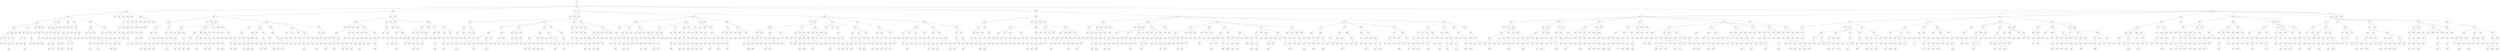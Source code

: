 graph G {
node [color=black,
fillcolor=white,
shape=circle,
fontname=Courier,
style=filled
];
node0001[label="id:1\lwg:23\l"];
node0001 -- node0002
node0002[label="id:2\lwg:37\l"];
node0002 -- node0003
node0002 -- node0153
node0002 -- node0405
node0002 -- node0406
node0002 -- node0814
node0002 -- node1173
node0003[label="id:3\lwg:12\l"];
node0003 -- node0004
node0003 -- node0111
node0003 -- node0112
node0003 -- node0113
node0003 -- node0114
node0003 -- node0134
node0003 -- node0135
node0004[label="id:4\lwg:29\l"];
node0004 -- node0005
node0004 -- node0042
node0004 -- node0043
node0004 -- node0073
node0004 -- node0079
node0004 -- node0085
node0005[label="id:5\lwg:42\l"];
node0005 -- node0006
node0005 -- node0019
node0005 -- node0033
node0005 -- node0035
node0005 -- node0041
node0006[label="id:6\lwg:10\l"];
node0006 -- node0007
node0006 -- node0015
node0006 -- node0018
node0007[label="id:7\lwg:20\l"];
node0007 -- node0008
node0007 -- node0010
node0007 -- node0014
node0008[label="id:8\lwg:2\l"];
node0008 -- node0009
node0009[label="id:9\lwg:8\l"];
node0010[label="id:10\lwg:9\l"];
node0010 -- node0011
node0010 -- node0012
node0011[label="id:11\lwg:11\l"];
node0012[label="id:12\lwg:25\l"];
node0012 -- node0013
node0013[label="id:13\lwg:35\l"];
node0014[label="id:14\lwg:36\l"];
node0015[label="id:15\lwg:15\l"];
node0015 -- node0016
node0016[label="id:16\lwg:27\l"];
node0016 -- node0017
node0017[label="id:17\lwg:44\l"];
node0018[label="id:18\lwg:19\l"];
node0019[label="id:19\lwg:30\l"];
node0019 -- node0020
node0019 -- node0021
node0019 -- node0028
node0019 -- node0029
node0020[label="id:20\lwg:38\l"];
node0021[label="id:21\lwg:42\l"];
node0021 -- node0022
node0021 -- node0025
node0022[label="id:22\lwg:50\l"];
node0022 -- node0023
node0022 -- node0024
node0023[label="id:23\lwg:25\l"];
node0024[label="id:24\lwg:28\l"];
node0025[label="id:25\lwg:2\l"];
node0025 -- node0026
node0026[label="id:26\lwg:37\l"];
node0026 -- node0027
node0027[label="id:27\lwg:42\l"];
node0028[label="id:28\lwg:42\l"];
node0029[label="id:29\lwg:2\l"];
node0029 -- node0030
node0030[label="id:30\lwg:43\l"];
node0030 -- node0031
node0030 -- node0032
node0031[label="id:31\lwg:2\l"];
node0032[label="id:32\lwg:5\l"];
node0033[label="id:33\lwg:34\l"];
node0033 -- node0034
node0034[label="id:34\lwg:3\l"];
node0035[label="id:35\lwg:22\l"];
node0035 -- node0036
node0035 -- node0040
node0036[label="id:36\lwg:36\l"];
node0036 -- node0037
node0037[label="id:37\lwg:38\l"];
node0037 -- node0038
node0037 -- node0039
node0038[label="id:38\lwg:28\l"];
node0039[label="id:39\lwg:40\l"];
node0040[label="id:40\lwg:1\l"];
node0041[label="id:41\lwg:40\l"];
node0042[label="id:42\lwg:4\l"];
node0043[label="id:43\lwg:1\l"];
node0043 -- node0044
node0043 -- node0045
node0043 -- node0061
node0043 -- node0072
node0044[label="id:44\lwg:13\l"];
node0045[label="id:45\lwg:22\l"];
node0045 -- node0046
node0045 -- node0049
node0045 -- node0050
node0045 -- node0057
node0046[label="id:46\lwg:23\l"];
node0046 -- node0047
node0046 -- node0048
node0047[label="id:47\lwg:26\l"];
node0048[label="id:48\lwg:24\l"];
node0049[label="id:49\lwg:4\l"];
node0050[label="id:50\lwg:23\l"];
node0050 -- node0051
node0050 -- node0056
node0051[label="id:51\lwg:18\l"];
node0051 -- node0052
node0051 -- node0054
node0052[label="id:52\lwg:41\l"];
node0052 -- node0053
node0053[label="id:53\lwg:47\l"];
node0054[label="id:54\lwg:24\l"];
node0054 -- node0055
node0055[label="id:55\lwg:22\l"];
node0056[label="id:56\lwg:28\l"];
node0057[label="id:57\lwg:14\l"];
node0057 -- node0058
node0058[label="id:58\lwg:48\l"];
node0058 -- node0059
node0059[label="id:59\lwg:28\l"];
node0059 -- node0060
node0060[label="id:60\lwg:18\l"];
node0061[label="id:61\lwg:15\l"];
node0061 -- node0062
node0062[label="id:62\lwg:27\l"];
node0062 -- node0063
node0062 -- node0066
node0062 -- node0067
node0063[label="id:63\lwg:21\l"];
node0063 -- node0064
node0064[label="id:64\lwg:50\l"];
node0064 -- node0065
node0065[label="id:65\lwg:28\l"];
node0066[label="id:66\lwg:2\l"];
node0067[label="id:67\lwg:34\l"];
node0067 -- node0068
node0067 -- node0070
node0068[label="id:68\lwg:7\l"];
node0068 -- node0069
node0069[label="id:69\lwg:12\l"];
node0070[label="id:70\lwg:17\l"];
node0070 -- node0071
node0071[label="id:71\lwg:7\l"];
node0072[label="id:72\lwg:48\l"];
node0073[label="id:73\lwg:28\l"];
node0073 -- node0074
node0073 -- node0075
node0073 -- node0076
node0074[label="id:74\lwg:33\l"];
node0075[label="id:75\lwg:5\l"];
node0076[label="id:76\lwg:9\l"];
node0076 -- node0077
node0076 -- node0078
node0077[label="id:77\lwg:44\l"];
node0078[label="id:78\lwg:12\l"];
node0079[label="id:79\lwg:38\l"];
node0079 -- node0080
node0080[label="id:80\lwg:39\l"];
node0080 -- node0081
node0080 -- node0083
node0081[label="id:81\lwg:37\l"];
node0081 -- node0082
node0082[label="id:82\lwg:15\l"];
node0083[label="id:83\lwg:34\l"];
node0083 -- node0084
node0084[label="id:84\lwg:1\l"];
node0085[label="id:85\lwg:4\l"];
node0085 -- node0086
node0085 -- node0096
node0086[label="id:86\lwg:29\l"];
node0086 -- node0087
node0086 -- node0093
node0086 -- node0094
node0087[label="id:87\lwg:16\l"];
node0087 -- node0088
node0087 -- node0089
node0087 -- node0090
node0088[label="id:88\lwg:29\l"];
node0089[label="id:89\lwg:24\l"];
node0090[label="id:90\lwg:2\l"];
node0090 -- node0091
node0091[label="id:91\lwg:17\l"];
node0091 -- node0092
node0092[label="id:92\lwg:3\l"];
node0093[label="id:93\lwg:46\l"];
node0094[label="id:94\lwg:28\l"];
node0094 -- node0095
node0095[label="id:95\lwg:29\l"];
node0096[label="id:96\lwg:1\l"];
node0096 -- node0097
node0096 -- node0104
node0096 -- node0110
node0097[label="id:97\lwg:10\l"];
node0097 -- node0098
node0097 -- node0100
node0098[label="id:98\lwg:38\l"];
node0098 -- node0099
node0099[label="id:99\lwg:37\l"];
node0100[label="id:100\lwg:39\l"];
node0100 -- node0101
node0100 -- node0103
node0101[label="id:101\lwg:8\l"];
node0101 -- node0102
node0102[label="id:102\lwg:1\l"];
node0103[label="id:103\lwg:48\l"];
node0104[label="id:104\lwg:19\l"];
node0104 -- node0105
node0104 -- node0109
node0105[label="id:105\lwg:45\l"];
node0105 -- node0106
node0105 -- node0107
node0106[label="id:106\lwg:2\l"];
node0107[label="id:107\lwg:30\l"];
node0107 -- node0108
node0108[label="id:108\lwg:26\l"];
node0109[label="id:109\lwg:22\l"];
node0110[label="id:110\lwg:9\l"];
node0111[label="id:111\lwg:21\l"];
node0112[label="id:112\lwg:18\l"];
node0113[label="id:113\lwg:25\l"];
node0114[label="id:114\lwg:25\l"];
node0114 -- node0115
node0114 -- node0127
node0115[label="id:115\lwg:46\l"];
node0115 -- node0116
node0115 -- node0126
node0116[label="id:116\lwg:4\l"];
node0116 -- node0117
node0116 -- node0123
node0116 -- node0124
node0117[label="id:117\lwg:35\l"];
node0117 -- node0118
node0117 -- node0121
node0118[label="id:118\lwg:29\l"];
node0118 -- node0119
node0119[label="id:119\lwg:38\l"];
node0119 -- node0120
node0120[label="id:120\lwg:6\l"];
node0121[label="id:121\lwg:19\l"];
node0121 -- node0122
node0122[label="id:122\lwg:45\l"];
node0123[label="id:123\lwg:15\l"];
node0124[label="id:124\lwg:28\l"];
node0124 -- node0125
node0125[label="id:125\lwg:25\l"];
node0126[label="id:126\lwg:39\l"];
node0127[label="id:127\lwg:46\l"];
node0127 -- node0128
node0127 -- node0133
node0128[label="id:128\lwg:27\l"];
node0128 -- node0129
node0128 -- node0132
node0129[label="id:129\lwg:14\l"];
node0129 -- node0130
node0130[label="id:130\lwg:34\l"];
node0130 -- node0131
node0131[label="id:131\lwg:17\l"];
node0132[label="id:132\lwg:15\l"];
node0133[label="id:133\lwg:46\l"];
node0134[label="id:134\lwg:34\l"];
node0135[label="id:135\lwg:43\l"];
node0135 -- node0136
node0135 -- node0137
node0135 -- node0139
node0135 -- node0150
node0135 -- node0151
node0135 -- node0152
node0136[label="id:136\lwg:14\l"];
node0137[label="id:137\lwg:49\l"];
node0137 -- node0138
node0138[label="id:138\lwg:16\l"];
node0139[label="id:139\lwg:32\l"];
node0139 -- node0140
node0139 -- node0149
node0140[label="id:140\lwg:50\l"];
node0140 -- node0141
node0140 -- node0145
node0141[label="id:141\lwg:30\l"];
node0141 -- node0142
node0142[label="id:142\lwg:3\l"];
node0142 -- node0143
node0142 -- node0144
node0143[label="id:143\lwg:47\l"];
node0144[label="id:144\lwg:48\l"];
node0145[label="id:145\lwg:32\l"];
node0145 -- node0146
node0146[label="id:146\lwg:20\l"];
node0146 -- node0147
node0147[label="id:147\lwg:21\l"];
node0147 -- node0148
node0148[label="id:148\lwg:50\l"];
node0149[label="id:149\lwg:32\l"];
node0150[label="id:150\lwg:48\l"];
node0151[label="id:151\lwg:25\l"];
node0152[label="id:152\lwg:42\l"];
node0153[label="id:153\lwg:25\l"];
node0153 -- node0154
node0153 -- node0304
node0153 -- node0404
node0154[label="id:154\lwg:36\l"];
node0154 -- node0155
node0154 -- node0178
node0154 -- node0179
node0154 -- node0180
node0154 -- node0231
node0155[label="id:155\lwg:49\l"];
node0155 -- node0156
node0155 -- node0169
node0156[label="id:156\lwg:14\l"];
node0156 -- node0157
node0156 -- node0163
node0157[label="id:157\lwg:27\l"];
node0157 -- node0158
node0158[label="id:158\lwg:4\l"];
node0158 -- node0159
node0158 -- node0161
node0159[label="id:159\lwg:49\l"];
node0159 -- node0160
node0160[label="id:160\lwg:35\l"];
node0161[label="id:161\lwg:33\l"];
node0161 -- node0162
node0162[label="id:162\lwg:30\l"];
node0163[label="id:163\lwg:42\l"];
node0163 -- node0164
node0163 -- node0167
node0164[label="id:164\lwg:20\l"];
node0164 -- node0165
node0165[label="id:165\lwg:18\l"];
node0165 -- node0166
node0166[label="id:166\lwg:2\l"];
node0167[label="id:167\lwg:31\l"];
node0167 -- node0168
node0168[label="id:168\lwg:17\l"];
node0169[label="id:169\lwg:49\l"];
node0169 -- node0170
node0169 -- node0176
node0170[label="id:170\lwg:16\l"];
node0170 -- node0171
node0170 -- node0175
node0171[label="id:171\lwg:42\l"];
node0171 -- node0172
node0171 -- node0173
node0172[label="id:172\lwg:26\l"];
node0173[label="id:173\lwg:49\l"];
node0173 -- node0174
node0174[label="id:174\lwg:43\l"];
node0175[label="id:175\lwg:31\l"];
node0176[label="id:176\lwg:28\l"];
node0176 -- node0177
node0177[label="id:177\lwg:34\l"];
node0178[label="id:178\lwg:17\l"];
node0179[label="id:179\lwg:42\l"];
node0180[label="id:180\lwg:2\l"];
node0180 -- node0181
node0180 -- node0194
node0180 -- node0218
node0180 -- node0220
node0180 -- node0222
node0181[label="id:181\lwg:4\l"];
node0181 -- node0182
node0181 -- node0183
node0181 -- node0188
node0182[label="id:182\lwg:2\l"];
node0183[label="id:183\lwg:47\l"];
node0183 -- node0184
node0184[label="id:184\lwg:43\l"];
node0184 -- node0185
node0184 -- node0186
node0185[label="id:185\lwg:23\l"];
node0186[label="id:186\lwg:45\l"];
node0186 -- node0187
node0187[label="id:187\lwg:41\l"];
node0188[label="id:188\lwg:33\l"];
node0188 -- node0189
node0189[label="id:189\lwg:50\l"];
node0189 -- node0190
node0189 -- node0192
node0190[label="id:190\lwg:39\l"];
node0190 -- node0191
node0191[label="id:191\lwg:5\l"];
node0192[label="id:192\lwg:44\l"];
node0192 -- node0193
node0193[label="id:193\lwg:29\l"];
node0194[label="id:194\lwg:16\l"];
node0194 -- node0195
node0194 -- node0199
node0194 -- node0206
node0194 -- node0217
node0195[label="id:195\lwg:45\l"];
node0195 -- node0196
node0196[label="id:196\lwg:30\l"];
node0196 -- node0197
node0197[label="id:197\lwg:24\l"];
node0197 -- node0198
node0198[label="id:198\lwg:36\l"];
node0199[label="id:199\lwg:49\l"];
node0199 -- node0200
node0199 -- node0204
node0200[label="id:200\lwg:21\l"];
node0200 -- node0201
node0200 -- node0202
node0201[label="id:201\lwg:42\l"];
node0202[label="id:202\lwg:36\l"];
node0202 -- node0203
node0203[label="id:203\lwg:37\l"];
node0204[label="id:204\lwg:24\l"];
node0204 -- node0205
node0205[label="id:205\lwg:48\l"];
node0206[label="id:206\lwg:20\l"];
node0206 -- node0207
node0206 -- node0212
node0206 -- node0214
node0207[label="id:207\lwg:33\l"];
node0207 -- node0208
node0207 -- node0210
node0208[label="id:208\lwg:39\l"];
node0208 -- node0209
node0209[label="id:209\lwg:23\l"];
node0210[label="id:210\lwg:30\l"];
node0210 -- node0211
node0211[label="id:211\lwg:25\l"];
node0212[label="id:212\lwg:19\l"];
node0212 -- node0213
node0213[label="id:213\lwg:42\l"];
node0214[label="id:214\lwg:23\l"];
node0214 -- node0215
node0215[label="id:215\lwg:38\l"];
node0215 -- node0216
node0216[label="id:216\lwg:15\l"];
node0217[label="id:217\lwg:10\l"];
node0218[label="id:218\lwg:12\l"];
node0218 -- node0219
node0219[label="id:219\lwg:24\l"];
node0220[label="id:220\lwg:37\l"];
node0220 -- node0221
node0221[label="id:221\lwg:50\l"];
node0222[label="id:222\lwg:22\l"];
node0222 -- node0223
node0222 -- node0229
node0223[label="id:223\lwg:21\l"];
node0223 -- node0224
node0223 -- node0225
node0223 -- node0228
node0224[label="id:224\lwg:45\l"];
node0225[label="id:225\lwg:18\l"];
node0225 -- node0226
node0226[label="id:226\lwg:17\l"];
node0226 -- node0227
node0227[label="id:227\lwg:37\l"];
node0228[label="id:228\lwg:44\l"];
node0229[label="id:229\lwg:45\l"];
node0229 -- node0230
node0230[label="id:230\lwg:21\l"];
node0231[label="id:231\lwg:9\l"];
node0231 -- node0232
node0231 -- node0242
node0231 -- node0265
node0231 -- node0272
node0231 -- node0293
node0232[label="id:232\lwg:12\l"];
node0232 -- node0233
node0233[label="id:233\lwg:41\l"];
node0233 -- node0234
node0233 -- node0237
node0233 -- node0240
node0234[label="id:234\lwg:18\l"];
node0234 -- node0235
node0235[label="id:235\lwg:11\l"];
node0235 -- node0236
node0236[label="id:236\lwg:37\l"];
node0237[label="id:237\lwg:14\l"];
node0237 -- node0238
node0238[label="id:238\lwg:45\l"];
node0238 -- node0239
node0239[label="id:239\lwg:22\l"];
node0240[label="id:240\lwg:31\l"];
node0240 -- node0241
node0241[label="id:241\lwg:17\l"];
node0242[label="id:242\lwg:34\l"];
node0242 -- node0243
node0242 -- node0244
node0242 -- node0255
node0243[label="id:243\lwg:36\l"];
node0244[label="id:244\lwg:32\l"];
node0244 -- node0245
node0244 -- node0250
node0244 -- node0251
node0245[label="id:245\lwg:43\l"];
node0245 -- node0246
node0245 -- node0248
node0246[label="id:246\lwg:13\l"];
node0246 -- node0247
node0247[label="id:247\lwg:43\l"];
node0248[label="id:248\lwg:23\l"];
node0248 -- node0249
node0249[label="id:249\lwg:50\l"];
node0250[label="id:250\lwg:50\l"];
node0251[label="id:251\lwg:46\l"];
node0251 -- node0252
node0251 -- node0254
node0252[label="id:252\lwg:25\l"];
node0252 -- node0253
node0253[label="id:253\lwg:46\l"];
node0254[label="id:254\lwg:46\l"];
node0255[label="id:255\lwg:12\l"];
node0255 -- node0256
node0255 -- node0261
node0256[label="id:256\lwg:7\l"];
node0256 -- node0257
node0256 -- node0259
node0257[label="id:257\lwg:27\l"];
node0257 -- node0258
node0258[label="id:258\lwg:32\l"];
node0259[label="id:259\lwg:17\l"];
node0259 -- node0260
node0260[label="id:260\lwg:45\l"];
node0261[label="id:261\lwg:18\l"];
node0261 -- node0262
node0261 -- node0263
node0262[label="id:262\lwg:16\l"];
node0263[label="id:263\lwg:36\l"];
node0263 -- node0264
node0264[label="id:264\lwg:46\l"];
node0265[label="id:265\lwg:32\l"];
node0265 -- node0266
node0266[label="id:266\lwg:48\l"];
node0266 -- node0267
node0267[label="id:267\lwg:31\l"];
node0267 -- node0268
node0267 -- node0270
node0268[label="id:268\lwg:37\l"];
node0268 -- node0269
node0269[label="id:269\lwg:47\l"];
node0270[label="id:270\lwg:44\l"];
node0270 -- node0271
node0271[label="id:271\lwg:12\l"];
node0272[label="id:272\lwg:39\l"];
node0272 -- node0273
node0272 -- node0278
node0272 -- node0283
node0272 -- node0287
node0273[label="id:273\lwg:40\l"];
node0273 -- node0274
node0273 -- node0275
node0274[label="id:274\lwg:4\l"];
node0275[label="id:275\lwg:34\l"];
node0275 -- node0276
node0275 -- node0277
node0276[label="id:276\lwg:19\l"];
node0277[label="id:277\lwg:9\l"];
node0278[label="id:278\lwg:17\l"];
node0278 -- node0279
node0278 -- node0280
node0279[label="id:279\lwg:24\l"];
node0280[label="id:280\lwg:31\l"];
node0280 -- node0281
node0280 -- node0282
node0281[label="id:281\lwg:9\l"];
node0282[label="id:282\lwg:33\l"];
node0283[label="id:283\lwg:6\l"];
node0283 -- node0284
node0284[label="id:284\lwg:19\l"];
node0284 -- node0285
node0285[label="id:285\lwg:5\l"];
node0285 -- node0286
node0286[label="id:286\lwg:11\l"];
node0287[label="id:287\lwg:12\l"];
node0287 -- node0288
node0287 -- node0290
node0287 -- node0292
node0288[label="id:288\lwg:6\l"];
node0288 -- node0289
node0289[label="id:289\lwg:20\l"];
node0290[label="id:290\lwg:11\l"];
node0290 -- node0291
node0291[label="id:291\lwg:10\l"];
node0292[label="id:292\lwg:10\l"];
node0293[label="id:293\lwg:15\l"];
node0293 -- node0294
node0293 -- node0303
node0294[label="id:294\lwg:12\l"];
node0294 -- node0295
node0294 -- node0296
node0294 -- node0299
node0295[label="id:295\lwg:39\l"];
node0296[label="id:296\lwg:45\l"];
node0296 -- node0297
node0297[label="id:297\lwg:25\l"];
node0297 -- node0298
node0298[label="id:298\lwg:41\l"];
node0299[label="id:299\lwg:50\l"];
node0299 -- node0300
node0299 -- node0301
node0300[label="id:300\lwg:34\l"];
node0301[label="id:301\lwg:21\l"];
node0301 -- node0302
node0302[label="id:302\lwg:22\l"];
node0303[label="id:303\lwg:45\l"];
node0304[label="id:304\lwg:39\l"];
node0304 -- node0305
node0304 -- node0347
node0304 -- node0354
node0304 -- node0355
node0304 -- node0370
node0305[label="id:305\lwg:38\l"];
node0305 -- node0306
node0305 -- node0307
node0305 -- node0316
node0305 -- node0329
node0305 -- node0335
node0306[label="id:306\lwg:19\l"];
node0307[label="id:307\lwg:32\l"];
node0307 -- node0308
node0308[label="id:308\lwg:17\l"];
node0308 -- node0309
node0308 -- node0310
node0308 -- node0312
node0309[label="id:309\lwg:5\l"];
node0310[label="id:310\lwg:38\l"];
node0310 -- node0311
node0311[label="id:311\lwg:24\l"];
node0312[label="id:312\lwg:42\l"];
node0312 -- node0313
node0312 -- node0315
node0313[label="id:313\lwg:14\l"];
node0313 -- node0314
node0314[label="id:314\lwg:30\l"];
node0315[label="id:315\lwg:41\l"];
node0316[label="id:316\lwg:17\l"];
node0316 -- node0317
node0316 -- node0324
node0317[label="id:317\lwg:8\l"];
node0317 -- node0318
node0317 -- node0323
node0318[label="id:318\lwg:49\l"];
node0318 -- node0319
node0318 -- node0321
node0319[label="id:319\lwg:16\l"];
node0319 -- node0320
node0320[label="id:320\lwg:18\l"];
node0321[label="id:321\lwg:40\l"];
node0321 -- node0322
node0322[label="id:322\lwg:2\l"];
node0323[label="id:323\lwg:15\l"];
node0324[label="id:324\lwg:21\l"];
node0324 -- node0325
node0325[label="id:325\lwg:48\l"];
node0325 -- node0326
node0325 -- node0328
node0326[label="id:326\lwg:13\l"];
node0326 -- node0327
node0327[label="id:327\lwg:44\l"];
node0328[label="id:328\lwg:21\l"];
node0329[label="id:329\lwg:38\l"];
node0329 -- node0330
node0330[label="id:330\lwg:20\l"];
node0330 -- node0331
node0331[label="id:331\lwg:16\l"];
node0331 -- node0332
node0331 -- node0334
node0332[label="id:332\lwg:43\l"];
node0332 -- node0333
node0333[label="id:333\lwg:27\l"];
node0334[label="id:334\lwg:29\l"];
node0335[label="id:335\lwg:32\l"];
node0335 -- node0336
node0335 -- node0339
node0335 -- node0342
node0336[label="id:336\lwg:49\l"];
node0336 -- node0337
node0337[label="id:337\lwg:33\l"];
node0337 -- node0338
node0338[label="id:338\lwg:44\l"];
node0339[label="id:339\lwg:20\l"];
node0339 -- node0340
node0339 -- node0341
node0340[label="id:340\lwg:19\l"];
node0341[label="id:341\lwg:26\l"];
node0342[label="id:342\lwg:40\l"];
node0342 -- node0343
node0342 -- node0346
node0343[label="id:343\lwg:39\l"];
node0343 -- node0344
node0344[label="id:344\lwg:28\l"];
node0344 -- node0345
node0345[label="id:345\lwg:13\l"];
node0346[label="id:346\lwg:4\l"];
node0347[label="id:347\lwg:36\l"];
node0347 -- node0348
node0348[label="id:348\lwg:4\l"];
node0348 -- node0349
node0348 -- node0351
node0349[label="id:349\lwg:41\l"];
node0349 -- node0350
node0350[label="id:350\lwg:7\l"];
node0351[label="id:351\lwg:29\l"];
node0351 -- node0352
node0352[label="id:352\lwg:43\l"];
node0352 -- node0353
node0353[label="id:353\lwg:8\l"];
node0354[label="id:354\lwg:11\l"];
node0355[label="id:355\lwg:6\l"];
node0355 -- node0356
node0355 -- node0357
node0356[label="id:356\lwg:48\l"];
node0357[label="id:357\lwg:14\l"];
node0357 -- node0358
node0357 -- node0364
node0358[label="id:358\lwg:2\l"];
node0358 -- node0359
node0358 -- node0363
node0359[label="id:359\lwg:50\l"];
node0359 -- node0360
node0359 -- node0361
node0360[label="id:360\lwg:30\l"];
node0361[label="id:361\lwg:27\l"];
node0361 -- node0362
node0362[label="id:362\lwg:43\l"];
node0363[label="id:363\lwg:33\l"];
node0364[label="id:364\lwg:25\l"];
node0364 -- node0365
node0364 -- node0366
node0364 -- node0367
node0365[label="id:365\lwg:32\l"];
node0366[label="id:366\lwg:45\l"];
node0367[label="id:367\lwg:38\l"];
node0367 -- node0368
node0367 -- node0369
node0368[label="id:368\lwg:25\l"];
node0369[label="id:369\lwg:29\l"];
node0370[label="id:370\lwg:26\l"];
node0370 -- node0371
node0370 -- node0385
node0370 -- node0386
node0370 -- node0394
node0371[label="id:371\lwg:20\l"];
node0371 -- node0372
node0371 -- node0373
node0371 -- node0380
node0371 -- node0381
node0372[label="id:372\lwg:17\l"];
node0373[label="id:373\lwg:11\l"];
node0373 -- node0374
node0373 -- node0379
node0374[label="id:374\lwg:36\l"];
node0374 -- node0375
node0374 -- node0377
node0375[label="id:375\lwg:50\l"];
node0375 -- node0376
node0376[label="id:376\lwg:23\l"];
node0377[label="id:377\lwg:1\l"];
node0377 -- node0378
node0378[label="id:378\lwg:41\l"];
node0379[label="id:379\lwg:14\l"];
node0380[label="id:380\lwg:8\l"];
node0381[label="id:381\lwg:50\l"];
node0381 -- node0382
node0381 -- node0384
node0382[label="id:382\lwg:9\l"];
node0382 -- node0383
node0383[label="id:383\lwg:42\l"];
node0384[label="id:384\lwg:36\l"];
node0385[label="id:385\lwg:21\l"];
node0386[label="id:386\lwg:7\l"];
node0386 -- node0387
node0386 -- node0393
node0387[label="id:387\lwg:35\l"];
node0387 -- node0388
node0387 -- node0389
node0387 -- node0392
node0388[label="id:388\lwg:26\l"];
node0389[label="id:389\lwg:45\l"];
node0389 -- node0390
node0390[label="id:390\lwg:6\l"];
node0390 -- node0391
node0391[label="id:391\lwg:31\l"];
node0392[label="id:392\lwg:26\l"];
node0393[label="id:393\lwg:46\l"];
node0394[label="id:394\lwg:17\l"];
node0394 -- node0395
node0394 -- node0401
node0395[label="id:395\lwg:35\l"];
node0395 -- node0396
node0395 -- node0399
node0396[label="id:396\lwg:6\l"];
node0396 -- node0397
node0397[label="id:397\lwg:27\l"];
node0397 -- node0398
node0398[label="id:398\lwg:22\l"];
node0399[label="id:399\lwg:50\l"];
node0399 -- node0400
node0400[label="id:400\lwg:41\l"];
node0401[label="id:401\lwg:21\l"];
node0401 -- node0402
node0402[label="id:402\lwg:14\l"];
node0402 -- node0403
node0403[label="id:403\lwg:21\l"];
node0404[label="id:404\lwg:3\l"];
node0405[label="id:405\lwg:4\l"];
node0406[label="id:406\lwg:15\l"];
node0406 -- node0407
node0406 -- node0408
node0406 -- node0409
node0406 -- node0525
node0406 -- node0647
node0407[label="id:407\lwg:37\l"];
node0408[label="id:408\lwg:16\l"];
node0409[label="id:409\lwg:7\l"];
node0409 -- node0410
node0409 -- node0427
node0409 -- node0487
node0409 -- node0490
node0410[label="id:410\lwg:43\l"];
node0410 -- node0411
node0410 -- node0420
node0411[label="id:411\lwg:8\l"];
node0411 -- node0412
node0411 -- node0417
node0412[label="id:412\lwg:26\l"];
node0412 -- node0413
node0413[label="id:413\lwg:15\l"];
node0413 -- node0414
node0413 -- node0416
node0414[label="id:414\lwg:5\l"];
node0414 -- node0415
node0415[label="id:415\lwg:6\l"];
node0416[label="id:416\lwg:37\l"];
node0417[label="id:417\lwg:43\l"];
node0417 -- node0418
node0417 -- node0419
node0418[label="id:418\lwg:35\l"];
node0419[label="id:419\lwg:43\l"];
node0420[label="id:420\lwg:32\l"];
node0420 -- node0421
node0420 -- node0423
node0421[label="id:421\lwg:47\l"];
node0421 -- node0422
node0422[label="id:422\lwg:32\l"];
node0423[label="id:423\lwg:37\l"];
node0423 -- node0424
node0424[label="id:424\lwg:17\l"];
node0424 -- node0425
node0424 -- node0426
node0425[label="id:425\lwg:31\l"];
node0426[label="id:426\lwg:38\l"];
node0427[label="id:427\lwg:10\l"];
node0427 -- node0428
node0427 -- node0447
node0427 -- node0457
node0427 -- node0481
node0428[label="id:428\lwg:25\l"];
node0428 -- node0429
node0428 -- node0440
node0429[label="id:429\lwg:12\l"];
node0429 -- node0430
node0429 -- node0434
node0429 -- node0438
node0430[label="id:430\lwg:41\l"];
node0430 -- node0431
node0430 -- node0433
node0431[label="id:431\lwg:23\l"];
node0431 -- node0432
node0432[label="id:432\lwg:48\l"];
node0433[label="id:433\lwg:31\l"];
node0434[label="id:434\lwg:29\l"];
node0434 -- node0435
node0434 -- node0436
node0435[label="id:435\lwg:19\l"];
node0436[label="id:436\lwg:21\l"];
node0436 -- node0437
node0437[label="id:437\lwg:7\l"];
node0438[label="id:438\lwg:1\l"];
node0438 -- node0439
node0439[label="id:439\lwg:50\l"];
node0440[label="id:440\lwg:38\l"];
node0440 -- node0441
node0440 -- node0444
node0441[label="id:441\lwg:32\l"];
node0441 -- node0442
node0441 -- node0443
node0442[label="id:442\lwg:23\l"];
node0443[label="id:443\lwg:39\l"];
node0444[label="id:444\lwg:19\l"];
node0444 -- node0445
node0444 -- node0446
node0445[label="id:445\lwg:25\l"];
node0446[label="id:446\lwg:22\l"];
node0447[label="id:447\lwg:40\l"];
node0447 -- node0448
node0447 -- node0449
node0447 -- node0454
node0448[label="id:448\lwg:15\l"];
node0449[label="id:449\lwg:2\l"];
node0449 -- node0450
node0449 -- node0451
node0450[label="id:450\lwg:45\l"];
node0451[label="id:451\lwg:7\l"];
node0451 -- node0452
node0451 -- node0453
node0452[label="id:452\lwg:40\l"];
node0453[label="id:453\lwg:18\l"];
node0454[label="id:454\lwg:8\l"];
node0454 -- node0455
node0455[label="id:455\lwg:12\l"];
node0455 -- node0456
node0456[label="id:456\lwg:50\l"];
node0457[label="id:457\lwg:23\l"];
node0457 -- node0458
node0457 -- node0472
node0458[label="id:458\lwg:38\l"];
node0458 -- node0459
node0458 -- node0464
node0458 -- node0469
node0459[label="id:459\lwg:20\l"];
node0459 -- node0460
node0459 -- node0462
node0460[label="id:460\lwg:13\l"];
node0460 -- node0461
node0461[label="id:461\lwg:18\l"];
node0462[label="id:462\lwg:46\l"];
node0462 -- node0463
node0463[label="id:463\lwg:6\l"];
node0464[label="id:464\lwg:30\l"];
node0464 -- node0465
node0464 -- node0467
node0465[label="id:465\lwg:6\l"];
node0465 -- node0466
node0466[label="id:466\lwg:32\l"];
node0467[label="id:467\lwg:39\l"];
node0467 -- node0468
node0468[label="id:468\lwg:25\l"];
node0469[label="id:469\lwg:14\l"];
node0469 -- node0470
node0470[label="id:470\lwg:25\l"];
node0470 -- node0471
node0471[label="id:471\lwg:30\l"];
node0472[label="id:472\lwg:20\l"];
node0472 -- node0473
node0472 -- node0475
node0472 -- node0477
node0473[label="id:473\lwg:49\l"];
node0473 -- node0474
node0474[label="id:474\lwg:12\l"];
node0475[label="id:475\lwg:14\l"];
node0475 -- node0476
node0476[label="id:476\lwg:15\l"];
node0477[label="id:477\lwg:12\l"];
node0477 -- node0478
node0477 -- node0480
node0478[label="id:478\lwg:40\l"];
node0478 -- node0479
node0479[label="id:479\lwg:21\l"];
node0480[label="id:480\lwg:29\l"];
node0481[label="id:481\lwg:45\l"];
node0481 -- node0482
node0482[label="id:482\lwg:40\l"];
node0482 -- node0483
node0483[label="id:483\lwg:34\l"];
node0483 -- node0484
node0483 -- node0486
node0484[label="id:484\lwg:40\l"];
node0484 -- node0485
node0485[label="id:485\lwg:47\l"];
node0486[label="id:486\lwg:23\l"];
node0487[label="id:487\lwg:42\l"];
node0487 -- node0488
node0488[label="id:488\lwg:27\l"];
node0488 -- node0489
node0489[label="id:489\lwg:48\l"];
node0490[label="id:490\lwg:12\l"];
node0490 -- node0491
node0490 -- node0492
node0490 -- node0496
node0490 -- node0518
node0491[label="id:491\lwg:17\l"];
node0492[label="id:492\lwg:42\l"];
node0492 -- node0493
node0493[label="id:493\lwg:38\l"];
node0493 -- node0494
node0494[label="id:494\lwg:1\l"];
node0494 -- node0495
node0495[label="id:495\lwg:2\l"];
node0496[label="id:496\lwg:39\l"];
node0496 -- node0497
node0496 -- node0501
node0496 -- node0511
node0497[label="id:497\lwg:42\l"];
node0497 -- node0498
node0498[label="id:498\lwg:30\l"];
node0498 -- node0499
node0498 -- node0500
node0499[label="id:499\lwg:44\l"];
node0500[label="id:500\lwg:23\l"];
node0501[label="id:501\lwg:39\l"];
node0501 -- node0502
node0501 -- node0503
node0501 -- node0508
node0502[label="id:502\lwg:20\l"];
node0503[label="id:503\lwg:39\l"];
node0503 -- node0504
node0503 -- node0506
node0504[label="id:504\lwg:25\l"];
node0504 -- node0505
node0505[label="id:505\lwg:38\l"];
node0506[label="id:506\lwg:49\l"];
node0506 -- node0507
node0507[label="id:507\lwg:14\l"];
node0508[label="id:508\lwg:38\l"];
node0508 -- node0509
node0509[label="id:509\lwg:25\l"];
node0509 -- node0510
node0510[label="id:510\lwg:14\l"];
node0511[label="id:511\lwg:19\l"];
node0511 -- node0512
node0511 -- node0515
node0511 -- node0517
node0512[label="id:512\lwg:23\l"];
node0512 -- node0513
node0513[label="id:513\lwg:31\l"];
node0513 -- node0514
node0514[label="id:514\lwg:37\l"];
node0515[label="id:515\lwg:24\l"];
node0515 -- node0516
node0516[label="id:516\lwg:16\l"];
node0517[label="id:517\lwg:8\l"];
node0518[label="id:518\lwg:45\l"];
node0518 -- node0519
node0518 -- node0520
node0518 -- node0521
node0518 -- node0523
node0519[label="id:519\lwg:32\l"];
node0520[label="id:520\lwg:37\l"];
node0521[label="id:521\lwg:6\l"];
node0521 -- node0522
node0522[label="id:522\lwg:27\l"];
node0523[label="id:523\lwg:29\l"];
node0523 -- node0524
node0524[label="id:524\lwg:23\l"];
node0525[label="id:525\lwg:2\l"];
node0525 -- node0526
node0525 -- node0555
node0525 -- node0607
node0525 -- node0627
node0525 -- node0628
node0526[label="id:526\lwg:30\l"];
node0526 -- node0527
node0526 -- node0533
node0526 -- node0543
node0527[label="id:527\lwg:39\l"];
node0527 -- node0528
node0528[label="id:528\lwg:31\l"];
node0528 -- node0529
node0529[label="id:529\lwg:5\l"];
node0529 -- node0530
node0529 -- node0531
node0530[label="id:530\lwg:45\l"];
node0531[label="id:531\lwg:30\l"];
node0531 -- node0532
node0532[label="id:532\lwg:40\l"];
node0533[label="id:533\lwg:46\l"];
node0533 -- node0534
node0533 -- node0541
node0533 -- node0542
node0534[label="id:534\lwg:37\l"];
node0534 -- node0535
node0534 -- node0537
node0534 -- node0538
node0535[label="id:535\lwg:4\l"];
node0535 -- node0536
node0536[label="id:536\lwg:50\l"];
node0537[label="id:537\lwg:10\l"];
node0538[label="id:538\lwg:31\l"];
node0538 -- node0539
node0539[label="id:539\lwg:42\l"];
node0539 -- node0540
node0540[label="id:540\lwg:42\l"];
node0541[label="id:541\lwg:40\l"];
node0542[label="id:542\lwg:16\l"];
node0543[label="id:543\lwg:22\l"];
node0543 -- node0544
node0543 -- node0551
node0543 -- node0553
node0543 -- node0554
node0544[label="id:544\lwg:50\l"];
node0544 -- node0545
node0544 -- node0549
node0545[label="id:545\lwg:17\l"];
node0545 -- node0546
node0545 -- node0548
node0546[label="id:546\lwg:5\l"];
node0546 -- node0547
node0547[label="id:547\lwg:5\l"];
node0548[label="id:548\lwg:37\l"];
node0549[label="id:549\lwg:30\l"];
node0549 -- node0550
node0550[label="id:550\lwg:31\l"];
node0551[label="id:551\lwg:48\l"];
node0551 -- node0552
node0552[label="id:552\lwg:45\l"];
node0553[label="id:553\lwg:8\l"];
node0554[label="id:554\lwg:48\l"];
node0555[label="id:555\lwg:29\l"];
node0555 -- node0556
node0555 -- node0574
node0555 -- node0582
node0555 -- node0595
node0555 -- node0605
node0556[label="id:556\lwg:44\l"];
node0556 -- node0557
node0556 -- node0563
node0556 -- node0568
node0557[label="id:557\lwg:9\l"];
node0557 -- node0558
node0558[label="id:558\lwg:49\l"];
node0558 -- node0559
node0558 -- node0561
node0559[label="id:559\lwg:8\l"];
node0559 -- node0560
node0560[label="id:560\lwg:9\l"];
node0561[label="id:561\lwg:44\l"];
node0561 -- node0562
node0562[label="id:562\lwg:24\l"];
node0563[label="id:563\lwg:11\l"];
node0563 -- node0564
node0564[label="id:564\lwg:2\l"];
node0564 -- node0565
node0564 -- node0566
node0565[label="id:565\lwg:34\l"];
node0566[label="id:566\lwg:26\l"];
node0566 -- node0567
node0567[label="id:567\lwg:13\l"];
node0568[label="id:568\lwg:41\l"];
node0568 -- node0569
node0568 -- node0572
node0568 -- node0573
node0569[label="id:569\lwg:46\l"];
node0569 -- node0570
node0570[label="id:570\lwg:20\l"];
node0570 -- node0571
node0571[label="id:571\lwg:28\l"];
node0572[label="id:572\lwg:43\l"];
node0573[label="id:573\lwg:26\l"];
node0574[label="id:574\lwg:21\l"];
node0574 -- node0575
node0574 -- node0580
node0575[label="id:575\lwg:42\l"];
node0575 -- node0576
node0575 -- node0577
node0576[label="id:576\lwg:11\l"];
node0577[label="id:577\lwg:44\l"];
node0577 -- node0578
node0578[label="id:578\lwg:35\l"];
node0578 -- node0579
node0579[label="id:579\lwg:45\l"];
node0580[label="id:580\lwg:46\l"];
node0580 -- node0581
node0581[label="id:581\lwg:19\l"];
node0582[label="id:582\lwg:13\l"];
node0582 -- node0583
node0582 -- node0593
node0583[label="id:583\lwg:44\l"];
node0583 -- node0584
node0583 -- node0588
node0584[label="id:584\lwg:3\l"];
node0584 -- node0585
node0584 -- node0586
node0585[label="id:585\lwg:47\l"];
node0586[label="id:586\lwg:16\l"];
node0586 -- node0587
node0587[label="id:587\lwg:39\l"];
node0588[label="id:588\lwg:14\l"];
node0588 -- node0589
node0588 -- node0591
node0589[label="id:589\lwg:2\l"];
node0589 -- node0590
node0590[label="id:590\lwg:1\l"];
node0591[label="id:591\lwg:15\l"];
node0591 -- node0592
node0592[label="id:592\lwg:30\l"];
node0593[label="id:593\lwg:48\l"];
node0593 -- node0594
node0594[label="id:594\lwg:15\l"];
node0595[label="id:595\lwg:3\l"];
node0595 -- node0596
node0595 -- node0597
node0595 -- node0598
node0596[label="id:596\lwg:23\l"];
node0597[label="id:597\lwg:35\l"];
node0598[label="id:598\lwg:6\l"];
node0598 -- node0599
node0598 -- node0600
node0599[label="id:599\lwg:44\l"];
node0600[label="id:600\lwg:21\l"];
node0600 -- node0601
node0600 -- node0603
node0601[label="id:601\lwg:34\l"];
node0601 -- node0602
node0602[label="id:602\lwg:15\l"];
node0603[label="id:603\lwg:48\l"];
node0603 -- node0604
node0604[label="id:604\lwg:37\l"];
node0605[label="id:605\lwg:14\l"];
node0605 -- node0606
node0606[label="id:606\lwg:47\l"];
node0607[label="id:607\lwg:3\l"];
node0607 -- node0608
node0607 -- node0609
node0607 -- node0616
node0608[label="id:608\lwg:37\l"];
node0609[label="id:609\lwg:44\l"];
node0609 -- node0610
node0610[label="id:610\lwg:45\l"];
node0610 -- node0611
node0610 -- node0614
node0611[label="id:611\lwg:13\l"];
node0611 -- node0612
node0612[label="id:612\lwg:23\l"];
node0612 -- node0613
node0613[label="id:613\lwg:8\l"];
node0614[label="id:614\lwg:30\l"];
node0614 -- node0615
node0615[label="id:615\lwg:37\l"];
node0616[label="id:616\lwg:44\l"];
node0616 -- node0617
node0617[label="id:617\lwg:40\l"];
node0617 -- node0618
node0617 -- node0622
node0617 -- node0623
node0618[label="id:618\lwg:43\l"];
node0618 -- node0619
node0618 -- node0621
node0619[label="id:619\lwg:38\l"];
node0619 -- node0620
node0620[label="id:620\lwg:41\l"];
node0621[label="id:621\lwg:22\l"];
node0622[label="id:622\lwg:30\l"];
node0623[label="id:623\lwg:14\l"];
node0623 -- node0624
node0623 -- node0626
node0624[label="id:624\lwg:26\l"];
node0624 -- node0625
node0625[label="id:625\lwg:21\l"];
node0626[label="id:626\lwg:5\l"];
node0627[label="id:627\lwg:42\l"];
node0628[label="id:628\lwg:34\l"];
node0628 -- node0629
node0628 -- node0638
node0629[label="id:629\lwg:6\l"];
node0629 -- node0630
node0629 -- node0631
node0629 -- node0637
node0630[label="id:630\lwg:4\l"];
node0631[label="id:631\lwg:19\l"];
node0631 -- node0632
node0631 -- node0633
node0631 -- node0636
node0632[label="id:632\lwg:16\l"];
node0633[label="id:633\lwg:7\l"];
node0633 -- node0634
node0634[label="id:634\lwg:49\l"];
node0634 -- node0635
node0635[label="id:635\lwg:41\l"];
node0636[label="id:636\lwg:47\l"];
node0637[label="id:637\lwg:27\l"];
node0638[label="id:638\lwg:37\l"];
node0638 -- node0639
node0638 -- node0640
node0638 -- node0644
node0639[label="id:639\lwg:48\l"];
node0640[label="id:640\lwg:49\l"];
node0640 -- node0641
node0640 -- node0642
node0640 -- node0643
node0641[label="id:641\lwg:36\l"];
node0642[label="id:642\lwg:3\l"];
node0643[label="id:643\lwg:33\l"];
node0644[label="id:644\lwg:28\l"];
node0644 -- node0645
node0645[label="id:645\lwg:5\l"];
node0645 -- node0646
node0646[label="id:646\lwg:34\l"];
node0647[label="id:647\lwg:27\l"];
node0647 -- node0648
node0647 -- node0649
node0647 -- node0704
node0647 -- node0743
node0647 -- node0765
node0648[label="id:648\lwg:34\l"];
node0649[label="id:649\lwg:8\l"];
node0649 -- node0650
node0649 -- node0677
node0649 -- node0693
node0650[label="id:650\lwg:30\l"];
node0650 -- node0651
node0650 -- node0652
node0650 -- node0662
node0650 -- node0672
node0651[label="id:651\lwg:25\l"];
node0652[label="id:652\lwg:11\l"];
node0652 -- node0653
node0652 -- node0654
node0652 -- node0659
node0653[label="id:653\lwg:8\l"];
node0654[label="id:654\lwg:44\l"];
node0654 -- node0655
node0654 -- node0657
node0655[label="id:655\lwg:12\l"];
node0655 -- node0656
node0656[label="id:656\lwg:23\l"];
node0657[label="id:657\lwg:47\l"];
node0657 -- node0658
node0658[label="id:658\lwg:26\l"];
node0659[label="id:659\lwg:17\l"];
node0659 -- node0660
node0659 -- node0661
node0660[label="id:660\lwg:21\l"];
node0661[label="id:661\lwg:33\l"];
node0662[label="id:662\lwg:47\l"];
node0662 -- node0663
node0662 -- node0668
node0662 -- node0671
node0663[label="id:663\lwg:4\l"];
node0663 -- node0664
node0663 -- node0666
node0664[label="id:664\lwg:47\l"];
node0664 -- node0665
node0665[label="id:665\lwg:16\l"];
node0666[label="id:666\lwg:9\l"];
node0666 -- node0667
node0667[label="id:667\lwg:5\l"];
node0668[label="id:668\lwg:44\l"];
node0668 -- node0669
node0668 -- node0670
node0669[label="id:669\lwg:21\l"];
node0670[label="id:670\lwg:20\l"];
node0671[label="id:671\lwg:30\l"];
node0672[label="id:672\lwg:32\l"];
node0672 -- node0673
node0672 -- node0675
node0672 -- node0676
node0673[label="id:673\lwg:21\l"];
node0673 -- node0674
node0674[label="id:674\lwg:9\l"];
node0675[label="id:675\lwg:10\l"];
node0676[label="id:676\lwg:11\l"];
node0677[label="id:677\lwg:34\l"];
node0677 -- node0678
node0677 -- node0681
node0677 -- node0692
node0678[label="id:678\lwg:7\l"];
node0678 -- node0679
node0678 -- node0680
node0679[label="id:679\lwg:40\l"];
node0680[label="id:680\lwg:47\l"];
node0681[label="id:681\lwg:30\l"];
node0681 -- node0682
node0681 -- node0685
node0681 -- node0690
node0682[label="id:682\lwg:48\l"];
node0682 -- node0683
node0682 -- node0684
node0683[label="id:683\lwg:30\l"];
node0684[label="id:684\lwg:49\l"];
node0685[label="id:685\lwg:31\l"];
node0685 -- node0686
node0685 -- node0688
node0686[label="id:686\lwg:35\l"];
node0686 -- node0687
node0687[label="id:687\lwg:13\l"];
node0688[label="id:688\lwg:42\l"];
node0688 -- node0689
node0689[label="id:689\lwg:24\l"];
node0690[label="id:690\lwg:23\l"];
node0690 -- node0691
node0691[label="id:691\lwg:30\l"];
node0692[label="id:692\lwg:29\l"];
node0693[label="id:693\lwg:43\l"];
node0693 -- node0694
node0693 -- node0695
node0693 -- node0696
node0693 -- node0697
node0694[label="id:694\lwg:1\l"];
node0695[label="id:695\lwg:40\l"];
node0696[label="id:696\lwg:42\l"];
node0697[label="id:697\lwg:8\l"];
node0697 -- node0698
node0697 -- node0702
node0698[label="id:698\lwg:5\l"];
node0698 -- node0699
node0698 -- node0701
node0699[label="id:699\lwg:33\l"];
node0699 -- node0700
node0700[label="id:700\lwg:40\l"];
node0701[label="id:701\lwg:24\l"];
node0702[label="id:702\lwg:24\l"];
node0702 -- node0703
node0703[label="id:703\lwg:39\l"];
node0704[label="id:704\lwg:21\l"];
node0704 -- node0705
node0704 -- node0713
node0704 -- node0714
node0704 -- node0726
node0705[label="id:705\lwg:16\l"];
node0705 -- node0706
node0706[label="id:706\lwg:47\l"];
node0706 -- node0707
node0706 -- node0708
node0706 -- node0710
node0707[label="id:707\lwg:28\l"];
node0708[label="id:708\lwg:11\l"];
node0708 -- node0709
node0709[label="id:709\lwg:13\l"];
node0710[label="id:710\lwg:5\l"];
node0710 -- node0711
node0711[label="id:711\lwg:14\l"];
node0711 -- node0712
node0712[label="id:712\lwg:23\l"];
node0713[label="id:713\lwg:36\l"];
node0714[label="id:714\lwg:8\l"];
node0714 -- node0715
node0715[label="id:715\lwg:34\l"];
node0715 -- node0716
node0715 -- node0718
node0715 -- node0721
node0716[label="id:716\lwg:30\l"];
node0716 -- node0717
node0717[label="id:717\lwg:22\l"];
node0718[label="id:718\lwg:45\l"];
node0718 -- node0719
node0719[label="id:719\lwg:22\l"];
node0719 -- node0720
node0720[label="id:720\lwg:24\l"];
node0721[label="id:721\lwg:11\l"];
node0721 -- node0722
node0721 -- node0724
node0722[label="id:722\lwg:36\l"];
node0722 -- node0723
node0723[label="id:723\lwg:50\l"];
node0724[label="id:724\lwg:10\l"];
node0724 -- node0725
node0725[label="id:725\lwg:11\l"];
node0726[label="id:726\lwg:14\l"];
node0726 -- node0727
node0726 -- node0732
node0726 -- node0740
node0727[label="id:727\lwg:11\l"];
node0727 -- node0728
node0728[label="id:728\lwg:46\l"];
node0728 -- node0729
node0728 -- node0731
node0729[label="id:729\lwg:14\l"];
node0729 -- node0730
node0730[label="id:730\lwg:15\l"];
node0731[label="id:731\lwg:2\l"];
node0732[label="id:732\lwg:6\l"];
node0732 -- node0733
node0732 -- node0738
node0732 -- node0739
node0733[label="id:733\lwg:1\l"];
node0733 -- node0734
node0733 -- node0736
node0734[label="id:734\lwg:35\l"];
node0734 -- node0735
node0735[label="id:735\lwg:17\l"];
node0736[label="id:736\lwg:12\l"];
node0736 -- node0737
node0737[label="id:737\lwg:31\l"];
node0738[label="id:738\lwg:15\l"];
node0739[label="id:739\lwg:47\l"];
node0740[label="id:740\lwg:44\l"];
node0740 -- node0741
node0741[label="id:741\lwg:40\l"];
node0741 -- node0742
node0742[label="id:742\lwg:34\l"];
node0743[label="id:743\lwg:44\l"];
node0743 -- node0744
node0744[label="id:744\lwg:48\l"];
node0744 -- node0745
node0744 -- node0754
node0744 -- node0759
node0745[label="id:745\lwg:34\l"];
node0745 -- node0746
node0745 -- node0751
node0746[label="id:746\lwg:8\l"];
node0746 -- node0747
node0746 -- node0749
node0747[label="id:747\lwg:10\l"];
node0747 -- node0748
node0748[label="id:748\lwg:13\l"];
node0749[label="id:749\lwg:14\l"];
node0749 -- node0750
node0750[label="id:750\lwg:35\l"];
node0751[label="id:751\lwg:7\l"];
node0751 -- node0752
node0752[label="id:752\lwg:9\l"];
node0752 -- node0753
node0753[label="id:753\lwg:45\l"];
node0754[label="id:754\lwg:21\l"];
node0754 -- node0755
node0754 -- node0758
node0755[label="id:755\lwg:1\l"];
node0755 -- node0756
node0756[label="id:756\lwg:1\l"];
node0756 -- node0757
node0757[label="id:757\lwg:22\l"];
node0758[label="id:758\lwg:41\l"];
node0759[label="id:759\lwg:14\l"];
node0759 -- node0760
node0759 -- node0763
node0760[label="id:760\lwg:25\l"];
node0760 -- node0761
node0761[label="id:761\lwg:4\l"];
node0761 -- node0762
node0762[label="id:762\lwg:37\l"];
node0763[label="id:763\lwg:48\l"];
node0763 -- node0764
node0764[label="id:764\lwg:26\l"];
node0765[label="id:765\lwg:47\l"];
node0765 -- node0766
node0765 -- node0790
node0765 -- node0803
node0766[label="id:766\lwg:44\l"];
node0766 -- node0767
node0766 -- node0770
node0766 -- node0773
node0766 -- node0781
node0767[label="id:767\lwg:7\l"];
node0767 -- node0768
node0767 -- node0769
node0768[label="id:768\lwg:44\l"];
node0769[label="id:769\lwg:29\l"];
node0770[label="id:770\lwg:47\l"];
node0770 -- node0771
node0771[label="id:771\lwg:29\l"];
node0771 -- node0772
node0772[label="id:772\lwg:20\l"];
node0773[label="id:773\lwg:34\l"];
node0773 -- node0774
node0773 -- node0777
node0773 -- node0780
node0774[label="id:774\lwg:18\l"];
node0774 -- node0775
node0775[label="id:775\lwg:2\l"];
node0775 -- node0776
node0776[label="id:776\lwg:49\l"];
node0777[label="id:777\lwg:28\l"];
node0777 -- node0778
node0777 -- node0779
node0778[label="id:778\lwg:19\l"];
node0779[label="id:779\lwg:37\l"];
node0780[label="id:780\lwg:38\l"];
node0781[label="id:781\lwg:3\l"];
node0781 -- node0782
node0781 -- node0785
node0782[label="id:782\lwg:38\l"];
node0782 -- node0783
node0782 -- node0784
node0783[label="id:783\lwg:37\l"];
node0784[label="id:784\lwg:16\l"];
node0785[label="id:785\lwg:48\l"];
node0785 -- node0786
node0785 -- node0788
node0786[label="id:786\lwg:47\l"];
node0786 -- node0787
node0787[label="id:787\lwg:11\l"];
node0788[label="id:788\lwg:29\l"];
node0788 -- node0789
node0789[label="id:789\lwg:27\l"];
node0790[label="id:790\lwg:45\l"];
node0790 -- node0791
node0790 -- node0793
node0791[label="id:791\lwg:41\l"];
node0791 -- node0792
node0792[label="id:792\lwg:32\l"];
node0793[label="id:793\lwg:31\l"];
node0793 -- node0794
node0793 -- node0795
node0793 -- node0799
node0794[label="id:794\lwg:47\l"];
node0795[label="id:795\lwg:43\l"];
node0795 -- node0796
node0795 -- node0798
node0796[label="id:796\lwg:2\l"];
node0796 -- node0797
node0797[label="id:797\lwg:19\l"];
node0798[label="id:798\lwg:10\l"];
node0799[label="id:799\lwg:23\l"];
node0799 -- node0800
node0799 -- node0801
node0800[label="id:800\lwg:23\l"];
node0801[label="id:801\lwg:38\l"];
node0801 -- node0802
node0802[label="id:802\lwg:1\l"];
node0803[label="id:803\lwg:34\l"];
node0803 -- node0804
node0803 -- node0813
node0804[label="id:804\lwg:44\l"];
node0804 -- node0805
node0804 -- node0809
node0805[label="id:805\lwg:26\l"];
node0805 -- node0806
node0805 -- node0808
node0806[label="id:806\lwg:40\l"];
node0806 -- node0807
node0807[label="id:807\lwg:35\l"];
node0808[label="id:808\lwg:38\l"];
node0809[label="id:809\lwg:23\l"];
node0809 -- node0810
node0809 -- node0812
node0810[label="id:810\lwg:34\l"];
node0810 -- node0811
node0811[label="id:811\lwg:19\l"];
node0812[label="id:812\lwg:16\l"];
node0813[label="id:813\lwg:25\l"];
node0814[label="id:814\lwg:45\l"];
node0814 -- node0815
node0814 -- node0904
node0815[label="id:815\lwg:1\l"];
node0815 -- node0816
node0815 -- node0837
node0815 -- node0838
node0815 -- node0880
node0815 -- node0903
node0816[label="id:816\lwg:22\l"];
node0816 -- node0817
node0816 -- node0822
node0817[label="id:817\lwg:35\l"];
node0817 -- node0818
node0817 -- node0821
node0818[label="id:818\lwg:38\l"];
node0818 -- node0819
node0819[label="id:819\lwg:2\l"];
node0819 -- node0820
node0820[label="id:820\lwg:32\l"];
node0821[label="id:821\lwg:22\l"];
node0822[label="id:822\lwg:46\l"];
node0822 -- node0823
node0822 -- node0832
node0823[label="id:823\lwg:45\l"];
node0823 -- node0824
node0823 -- node0828
node0823 -- node0829
node0824[label="id:824\lwg:21\l"];
node0824 -- node0825
node0824 -- node0826
node0825[label="id:825\lwg:20\l"];
node0826[label="id:826\lwg:36\l"];
node0826 -- node0827
node0827[label="id:827\lwg:40\l"];
node0828[label="id:828\lwg:29\l"];
node0829[label="id:829\lwg:27\l"];
node0829 -- node0830
node0830[label="id:830\lwg:16\l"];
node0830 -- node0831
node0831[label="id:831\lwg:42\l"];
node0832[label="id:832\lwg:16\l"];
node0832 -- node0833
node0832 -- node0836
node0833[label="id:833\lwg:10\l"];
node0833 -- node0834
node0833 -- node0835
node0834[label="id:834\lwg:50\l"];
node0835[label="id:835\lwg:37\l"];
node0836[label="id:836\lwg:41\l"];
node0837[label="id:837\lwg:5\l"];
node0838[label="id:838\lwg:16\l"];
node0838 -- node0839
node0838 -- node0861
node0838 -- node0871
node0839[label="id:839\lwg:25\l"];
node0839 -- node0840
node0839 -- node0843
node0839 -- node0846
node0839 -- node0853
node0840[label="id:840\lwg:18\l"];
node0840 -- node0841
node0841[label="id:841\lwg:43\l"];
node0841 -- node0842
node0842[label="id:842\lwg:36\l"];
node0843[label="id:843\lwg:5\l"];
node0843 -- node0844
node0844[label="id:844\lwg:1\l"];
node0844 -- node0845
node0845[label="id:845\lwg:42\l"];
node0846[label="id:846\lwg:9\l"];
node0846 -- node0847
node0846 -- node0849
node0846 -- node0851
node0847[label="id:847\lwg:6\l"];
node0847 -- node0848
node0848[label="id:848\lwg:13\l"];
node0849[label="id:849\lwg:31\l"];
node0849 -- node0850
node0850[label="id:850\lwg:29\l"];
node0851[label="id:851\lwg:45\l"];
node0851 -- node0852
node0852[label="id:852\lwg:30\l"];
node0853[label="id:853\lwg:9\l"];
node0853 -- node0854
node0853 -- node0856
node0853 -- node0860
node0854[label="id:854\lwg:1\l"];
node0854 -- node0855
node0855[label="id:855\lwg:35\l"];
node0856[label="id:856\lwg:30\l"];
node0856 -- node0857
node0856 -- node0858
node0857[label="id:857\lwg:21\l"];
node0858[label="id:858\lwg:13\l"];
node0858 -- node0859
node0859[label="id:859\lwg:34\l"];
node0860[label="id:860\lwg:8\l"];
node0861[label="id:861\lwg:33\l"];
node0861 -- node0862
node0862[label="id:862\lwg:11\l"];
node0862 -- node0863
node0862 -- node0866
node0862 -- node0869
node0863[label="id:863\lwg:44\l"];
node0863 -- node0864
node0864[label="id:864\lwg:7\l"];
node0864 -- node0865
node0865[label="id:865\lwg:38\l"];
node0866[label="id:866\lwg:46\l"];
node0866 -- node0867
node0867[label="id:867\lwg:6\l"];
node0867 -- node0868
node0868[label="id:868\lwg:35\l"];
node0869[label="id:869\lwg:21\l"];
node0869 -- node0870
node0870[label="id:870\lwg:48\l"];
node0871[label="id:871\lwg:3\l"];
node0871 -- node0872
node0871 -- node0873
node0871 -- node0877
node0871 -- node0879
node0872[label="id:872\lwg:34\l"];
node0873[label="id:873\lwg:44\l"];
node0873 -- node0874
node0873 -- node0876
node0874[label="id:874\lwg:49\l"];
node0874 -- node0875
node0875[label="id:875\lwg:12\l"];
node0876[label="id:876\lwg:5\l"];
node0877[label="id:877\lwg:26\l"];
node0877 -- node0878
node0878[label="id:878\lwg:36\l"];
node0879[label="id:879\lwg:41\l"];
node0880[label="id:880\lwg:45\l"];
node0880 -- node0881
node0881[label="id:881\lwg:28\l"];
node0881 -- node0882
node0881 -- node0887
node0881 -- node0898
node0881 -- node0899
node0882[label="id:882\lwg:15\l"];
node0882 -- node0883
node0883[label="id:883\lwg:14\l"];
node0883 -- node0884
node0883 -- node0886
node0884[label="id:884\lwg:50\l"];
node0884 -- node0885
node0885[label="id:885\lwg:34\l"];
node0886[label="id:886\lwg:41\l"];
node0887[label="id:887\lwg:26\l"];
node0887 -- node0888
node0887 -- node0890
node0887 -- node0894
node0888[label="id:888\lwg:10\l"];
node0888 -- node0889
node0889[label="id:889\lwg:21\l"];
node0890[label="id:890\lwg:50\l"];
node0890 -- node0891
node0890 -- node0892
node0891[label="id:891\lwg:18\l"];
node0892[label="id:892\lwg:30\l"];
node0892 -- node0893
node0893[label="id:893\lwg:23\l"];
node0894[label="id:894\lwg:14\l"];
node0894 -- node0895
node0894 -- node0896
node0895[label="id:895\lwg:8\l"];
node0896[label="id:896\lwg:44\l"];
node0896 -- node0897
node0897[label="id:897\lwg:48\l"];
node0898[label="id:898\lwg:22\l"];
node0899[label="id:899\lwg:10\l"];
node0899 -- node0900
node0899 -- node0902
node0900[label="id:900\lwg:49\l"];
node0900 -- node0901
node0901[label="id:901\lwg:20\l"];
node0902[label="id:902\lwg:31\l"];
node0903[label="id:903\lwg:13\l"];
node0904[label="id:904\lwg:18\l"];
node0904 -- node0905
node0904 -- node0932
node0904 -- node0978
node0904 -- node1063
node0904 -- node1125
node0905[label="id:905\lwg:4\l"];
node0905 -- node0906
node0905 -- node0911
node0905 -- node0928
node0905 -- node0929
node0905 -- node0930
node0906[label="id:906\lwg:20\l"];
node0906 -- node0907
node0907[label="id:907\lwg:24\l"];
node0907 -- node0908
node0907 -- node0909
node0907 -- node0910
node0908[label="id:908\lwg:16\l"];
node0909[label="id:909\lwg:16\l"];
node0910[label="id:910\lwg:11\l"];
node0911[label="id:911\lwg:39\l"];
node0911 -- node0912
node0911 -- node0913
node0911 -- node0919
node0911 -- node0922
node0912[label="id:912\lwg:12\l"];
node0913[label="id:913\lwg:17\l"];
node0913 -- node0914
node0914[label="id:914\lwg:50\l"];
node0914 -- node0915
node0914 -- node0917
node0915[label="id:915\lwg:7\l"];
node0915 -- node0916
node0916[label="id:916\lwg:20\l"];
node0917[label="id:917\lwg:40\l"];
node0917 -- node0918
node0918[label="id:918\lwg:23\l"];
node0919[label="id:919\lwg:46\l"];
node0919 -- node0920
node0920[label="id:920\lwg:39\l"];
node0920 -- node0921
node0921[label="id:921\lwg:8\l"];
node0922[label="id:922\lwg:24\l"];
node0922 -- node0923
node0923[label="id:923\lwg:11\l"];
node0923 -- node0924
node0923 -- node0926
node0924[label="id:924\lwg:29\l"];
node0924 -- node0925
node0925[label="id:925\lwg:20\l"];
node0926[label="id:926\lwg:2\l"];
node0926 -- node0927
node0927[label="id:927\lwg:48\l"];
node0928[label="id:928\lwg:45\l"];
node0929[label="id:929\lwg:1\l"];
node0930[label="id:930\lwg:43\l"];
node0930 -- node0931
node0931[label="id:931\lwg:47\l"];
node0932[label="id:932\lwg:34\l"];
node0932 -- node0933
node0932 -- node0934
node0932 -- node0935
node0932 -- node0959
node0932 -- node0975
node0933[label="id:933\lwg:18\l"];
node0934[label="id:934\lwg:41\l"];
node0935[label="id:935\lwg:47\l"];
node0935 -- node0936
node0935 -- node0942
node0935 -- node0950
node0935 -- node0954
node0936[label="id:936\lwg:15\l"];
node0936 -- node0937
node0936 -- node0939
node0936 -- node0940
node0937[label="id:937\lwg:41\l"];
node0937 -- node0938
node0938[label="id:938\lwg:35\l"];
node0939[label="id:939\lwg:30\l"];
node0940[label="id:940\lwg:30\l"];
node0940 -- node0941
node0941[label="id:941\lwg:6\l"];
node0942[label="id:942\lwg:7\l"];
node0942 -- node0943
node0942 -- node0946
node0942 -- node0947
node0943[label="id:943\lwg:1\l"];
node0943 -- node0944
node0943 -- node0945
node0944[label="id:944\lwg:20\l"];
node0945[label="id:945\lwg:49\l"];
node0946[label="id:946\lwg:9\l"];
node0947[label="id:947\lwg:30\l"];
node0947 -- node0948
node0948[label="id:948\lwg:34\l"];
node0948 -- node0949
node0949[label="id:949\lwg:50\l"];
node0950[label="id:950\lwg:13\l"];
node0950 -- node0951
node0950 -- node0953
node0951[label="id:951\lwg:6\l"];
node0951 -- node0952
node0952[label="id:952\lwg:2\l"];
node0953[label="id:953\lwg:17\l"];
node0954[label="id:954\lwg:1\l"];
node0954 -- node0955
node0955[label="id:955\lwg:50\l"];
node0955 -- node0956
node0955 -- node0958
node0956[label="id:956\lwg:47\l"];
node0956 -- node0957
node0957[label="id:957\lwg:15\l"];
node0958[label="id:958\lwg:10\l"];
node0959[label="id:959\lwg:7\l"];
node0959 -- node0960
node0959 -- node0962
node0959 -- node0963
node0959 -- node0965
node0960[label="id:960\lwg:17\l"];
node0960 -- node0961
node0961[label="id:961\lwg:45\l"];
node0962[label="id:962\lwg:4\l"];
node0963[label="id:963\lwg:21\l"];
node0963 -- node0964
node0964[label="id:964\lwg:22\l"];
node0965[label="id:965\lwg:14\l"];
node0965 -- node0966
node0965 -- node0968
node0965 -- node0972
node0966[label="id:966\lwg:17\l"];
node0966 -- node0967
node0967[label="id:967\lwg:13\l"];
node0968[label="id:968\lwg:18\l"];
node0968 -- node0969
node0968 -- node0970
node0969[label="id:969\lwg:5\l"];
node0970[label="id:970\lwg:27\l"];
node0970 -- node0971
node0971[label="id:971\lwg:2\l"];
node0972[label="id:972\lwg:14\l"];
node0972 -- node0973
node0973[label="id:973\lwg:27\l"];
node0973 -- node0974
node0974[label="id:974\lwg:35\l"];
node0975[label="id:975\lwg:8\l"];
node0975 -- node0976
node0975 -- node0977
node0976[label="id:976\lwg:42\l"];
node0977[label="id:977\lwg:30\l"];
node0978[label="id:978\lwg:30\l"];
node0978 -- node0979
node0978 -- node0998
node0978 -- node1006
node0978 -- node1029
node0978 -- node1051
node0979[label="id:979\lwg:37\l"];
node0979 -- node0980
node0979 -- node0990
node0979 -- node0994
node0979 -- node0996
node0980[label="id:980\lwg:21\l"];
node0980 -- node0981
node0980 -- node0983
node0980 -- node0985
node0981[label="id:981\lwg:37\l"];
node0981 -- node0982
node0982[label="id:982\lwg:20\l"];
node0983[label="id:983\lwg:9\l"];
node0983 -- node0984
node0984[label="id:984\lwg:32\l"];
node0985[label="id:985\lwg:11\l"];
node0985 -- node0986
node0985 -- node0988
node0986[label="id:986\lwg:23\l"];
node0986 -- node0987
node0987[label="id:987\lwg:30\l"];
node0988[label="id:988\lwg:31\l"];
node0988 -- node0989
node0989[label="id:989\lwg:13\l"];
node0990[label="id:990\lwg:42\l"];
node0990 -- node0991
node0990 -- node0992
node0991[label="id:991\lwg:18\l"];
node0992[label="id:992\lwg:26\l"];
node0992 -- node0993
node0993[label="id:993\lwg:31\l"];
node0994[label="id:994\lwg:48\l"];
node0994 -- node0995
node0995[label="id:995\lwg:9\l"];
node0996[label="id:996\lwg:18\l"];
node0996 -- node0997
node0997[label="id:997\lwg:8\l"];
node0998[label="id:998\lwg:50\l"];
node0998 -- node0999
node0998 -- node1002
node0998 -- node1005
node0999[label="id:999\lwg:29\l"];
node0999 -- node1000
node1000[label="id:1000\lwg:31\l"];
node1000 -- node1001
node1001[label="id:1001\lwg:38\l"];
node1002[label="id:1002\lwg:2\l"];
node1002 -- node1003
node1002 -- node1004
node1003[label="id:1003\lwg:43\l"];
node1004[label="id:1004\lwg:28\l"];
node1005[label="id:1005\lwg:49\l"];
node1006[label="id:1006\lwg:28\l"];
node1006 -- node1007
node1006 -- node1016
node1006 -- node1025
node1007[label="id:1007\lwg:2\l"];
node1007 -- node1008
node1007 -- node1012
node1007 -- node1013
node1008[label="id:1008\lwg:16\l"];
node1008 -- node1009
node1008 -- node1011
node1009[label="id:1009\lwg:11\l"];
node1009 -- node1010
node1010[label="id:1010\lwg:2\l"];
node1011[label="id:1011\lwg:34\l"];
node1012[label="id:1012\lwg:17\l"];
node1013[label="id:1013\lwg:9\l"];
node1013 -- node1014
node1014[label="id:1014\lwg:9\l"];
node1014 -- node1015
node1015[label="id:1015\lwg:48\l"];
node1016[label="id:1016\lwg:26\l"];
node1016 -- node1017
node1016 -- node1020
node1017[label="id:1017\lwg:46\l"];
node1017 -- node1018
node1018[label="id:1018\lwg:7\l"];
node1018 -- node1019
node1019[label="id:1019\lwg:14\l"];
node1020[label="id:1020\lwg:44\l"];
node1020 -- node1021
node1020 -- node1023
node1021[label="id:1021\lwg:3\l"];
node1021 -- node1022
node1022[label="id:1022\lwg:34\l"];
node1023[label="id:1023\lwg:26\l"];
node1023 -- node1024
node1024[label="id:1024\lwg:40\l"];
node1025[label="id:1025\lwg:16\l"];
node1025 -- node1026
node1025 -- node1027
node1025 -- node1028
node1026[label="id:1026\lwg:8\l"];
node1027[label="id:1027\lwg:12\l"];
node1028[label="id:1028\lwg:42\l"];
node1029[label="id:1029\lwg:42\l"];
node1029 -- node1030
node1029 -- node1038
node1029 -- node1039
node1029 -- node1046
node1030[label="id:1030\lwg:9\l"];
node1030 -- node1031
node1030 -- node1035
node1031[label="id:1031\lwg:45\l"];
node1031 -- node1032
node1031 -- node1033
node1032[label="id:1032\lwg:28\l"];
node1033[label="id:1033\lwg:16\l"];
node1033 -- node1034
node1034[label="id:1034\lwg:31\l"];
node1035[label="id:1035\lwg:20\l"];
node1035 -- node1036
node1036[label="id:1036\lwg:44\l"];
node1036 -- node1037
node1037[label="id:1037\lwg:49\l"];
node1038[label="id:1038\lwg:28\l"];
node1039[label="id:1039\lwg:28\l"];
node1039 -- node1040
node1039 -- node1041
node1039 -- node1042
node1040[label="id:1040\lwg:12\l"];
node1041[label="id:1041\lwg:11\l"];
node1042[label="id:1042\lwg:43\l"];
node1042 -- node1043
node1042 -- node1045
node1043[label="id:1043\lwg:45\l"];
node1043 -- node1044
node1044[label="id:1044\lwg:44\l"];
node1045[label="id:1045\lwg:41\l"];
node1046[label="id:1046\lwg:30\l"];
node1046 -- node1047
node1046 -- node1048
node1046 -- node1049
node1047[label="id:1047\lwg:38\l"];
node1048[label="id:1048\lwg:31\l"];
node1049[label="id:1049\lwg:45\l"];
node1049 -- node1050
node1050[label="id:1050\lwg:35\l"];
node1051[label="id:1051\lwg:39\l"];
node1051 -- node1052
node1051 -- node1053
node1051 -- node1059
node1051 -- node1062
node1052[label="id:1052\lwg:38\l"];
node1053[label="id:1053\lwg:9\l"];
node1053 -- node1054
node1053 -- node1057
node1054[label="id:1054\lwg:12\l"];
node1054 -- node1055
node1055[label="id:1055\lwg:35\l"];
node1055 -- node1056
node1056[label="id:1056\lwg:32\l"];
node1057[label="id:1057\lwg:44\l"];
node1057 -- node1058
node1058[label="id:1058\lwg:17\l"];
node1059[label="id:1059\lwg:15\l"];
node1059 -- node1060
node1060[label="id:1060\lwg:26\l"];
node1060 -- node1061
node1061[label="id:1061\lwg:14\l"];
node1062[label="id:1062\lwg:43\l"];
node1063[label="id:1063\lwg:18\l"];
node1063 -- node1064
node1063 -- node1080
node1063 -- node1095
node1063 -- node1110
node1064[label="id:1064\lwg:8\l"];
node1064 -- node1065
node1064 -- node1071
node1065[label="id:1065\lwg:36\l"];
node1065 -- node1066
node1065 -- node1067
node1065 -- node1070
node1066[label="id:1066\lwg:28\l"];
node1067[label="id:1067\lwg:26\l"];
node1067 -- node1068
node1068[label="id:1068\lwg:12\l"];
node1068 -- node1069
node1069[label="id:1069\lwg:32\l"];
node1070[label="id:1070\lwg:24\l"];
node1071[label="id:1071\lwg:46\l"];
node1071 -- node1072
node1071 -- node1076
node1072[label="id:1072\lwg:12\l"];
node1072 -- node1073
node1072 -- node1074
node1073[label="id:1073\lwg:34\l"];
node1074[label="id:1074\lwg:28\l"];
node1074 -- node1075
node1075[label="id:1075\lwg:42\l"];
node1076[label="id:1076\lwg:6\l"];
node1076 -- node1077
node1076 -- node1078
node1077[label="id:1077\lwg:14\l"];
node1078[label="id:1078\lwg:9\l"];
node1078 -- node1079
node1079[label="id:1079\lwg:23\l"];
node1080[label="id:1080\lwg:45\l"];
node1080 -- node1081
node1080 -- node1091
node1081[label="id:1081\lwg:14\l"];
node1081 -- node1082
node1081 -- node1084
node1081 -- node1087
node1082[label="id:1082\lwg:33\l"];
node1082 -- node1083
node1083[label="id:1083\lwg:41\l"];
node1084[label="id:1084\lwg:25\l"];
node1084 -- node1085
node1084 -- node1086
node1085[label="id:1085\lwg:18\l"];
node1086[label="id:1086\lwg:41\l"];
node1087[label="id:1087\lwg:8\l"];
node1087 -- node1088
node1087 -- node1090
node1088[label="id:1088\lwg:3\l"];
node1088 -- node1089
node1089[label="id:1089\lwg:35\l"];
node1090[label="id:1090\lwg:40\l"];
node1091[label="id:1091\lwg:38\l"];
node1091 -- node1092
node1092[label="id:1092\lwg:34\l"];
node1092 -- node1093
node1092 -- node1094
node1093[label="id:1093\lwg:44\l"];
node1094[label="id:1094\lwg:32\l"];
node1095[label="id:1095\lwg:12\l"];
node1095 -- node1096
node1095 -- node1099
node1096[label="id:1096\lwg:27\l"];
node1096 -- node1097
node1097[label="id:1097\lwg:1\l"];
node1097 -- node1098
node1098[label="id:1098\lwg:16\l"];
node1099[label="id:1099\lwg:6\l"];
node1099 -- node1100
node1099 -- node1104
node1099 -- node1105
node1100[label="id:1100\lwg:16\l"];
node1100 -- node1101
node1100 -- node1103
node1101[label="id:1101\lwg:40\l"];
node1101 -- node1102
node1102[label="id:1102\lwg:38\l"];
node1103[label="id:1103\lwg:13\l"];
node1104[label="id:1104\lwg:39\l"];
node1105[label="id:1105\lwg:23\l"];
node1105 -- node1106
node1105 -- node1108
node1106[label="id:1106\lwg:27\l"];
node1106 -- node1107
node1107[label="id:1107\lwg:26\l"];
node1108[label="id:1108\lwg:10\l"];
node1108 -- node1109
node1109[label="id:1109\lwg:6\l"];
node1110[label="id:1110\lwg:39\l"];
node1110 -- node1111
node1110 -- node1121
node1111[label="id:1111\lwg:22\l"];
node1111 -- node1112
node1111 -- node1115
node1111 -- node1117
node1112[label="id:1112\lwg:44\l"];
node1112 -- node1113
node1112 -- node1114
node1113[label="id:1113\lwg:28\l"];
node1114[label="id:1114\lwg:16\l"];
node1115[label="id:1115\lwg:1\l"];
node1115 -- node1116
node1116[label="id:1116\lwg:9\l"];
node1117[label="id:1117\lwg:42\l"];
node1117 -- node1118
node1117 -- node1120
node1118[label="id:1118\lwg:41\l"];
node1118 -- node1119
node1119[label="id:1119\lwg:38\l"];
node1120[label="id:1120\lwg:4\l"];
node1121[label="id:1121\lwg:11\l"];
node1121 -- node1122
node1122[label="id:1122\lwg:23\l"];
node1122 -- node1123
node1123[label="id:1123\lwg:42\l"];
node1123 -- node1124
node1124[label="id:1124\lwg:9\l"];
node1125[label="id:1125\lwg:27\l"];
node1125 -- node1126
node1125 -- node1147
node1125 -- node1156
node1125 -- node1165
node1126[label="id:1126\lwg:16\l"];
node1126 -- node1127
node1126 -- node1134
node1126 -- node1137
node1126 -- node1141
node1127[label="id:1127\lwg:17\l"];
node1127 -- node1128
node1127 -- node1133
node1128[label="id:1128\lwg:23\l"];
node1128 -- node1129
node1128 -- node1131
node1129[label="id:1129\lwg:20\l"];
node1129 -- node1130
node1130[label="id:1130\lwg:31\l"];
node1131[label="id:1131\lwg:24\l"];
node1131 -- node1132
node1132[label="id:1132\lwg:12\l"];
node1133[label="id:1133\lwg:41\l"];
node1134[label="id:1134\lwg:22\l"];
node1134 -- node1135
node1135[label="id:1135\lwg:34\l"];
node1135 -- node1136
node1136[label="id:1136\lwg:42\l"];
node1137[label="id:1137\lwg:7\l"];
node1137 -- node1138
node1138[label="id:1138\lwg:34\l"];
node1138 -- node1139
node1139[label="id:1139\lwg:48\l"];
node1139 -- node1140
node1140[label="id:1140\lwg:46\l"];
node1141[label="id:1141\lwg:43\l"];
node1141 -- node1142
node1141 -- node1143
node1142[label="id:1142\lwg:27\l"];
node1143[label="id:1143\lwg:23\l"];
node1143 -- node1144
node1143 -- node1145
node1144[label="id:1144\lwg:7\l"];
node1145[label="id:1145\lwg:40\l"];
node1145 -- node1146
node1146[label="id:1146\lwg:14\l"];
node1147[label="id:1147\lwg:32\l"];
node1147 -- node1148
node1147 -- node1149
node1148[label="id:1148\lwg:29\l"];
node1149[label="id:1149\lwg:30\l"];
node1149 -- node1150
node1149 -- node1151
node1149 -- node1154
node1150[label="id:1150\lwg:1\l"];
node1151[label="id:1151\lwg:24\l"];
node1151 -- node1152
node1152[label="id:1152\lwg:9\l"];
node1152 -- node1153
node1153[label="id:1153\lwg:8\l"];
node1154[label="id:1154\lwg:31\l"];
node1154 -- node1155
node1155[label="id:1155\lwg:35\l"];
node1156[label="id:1156\lwg:33\l"];
node1156 -- node1157
node1157[label="id:1157\lwg:40\l"];
node1157 -- node1158
node1157 -- node1161
node1157 -- node1162
node1158[label="id:1158\lwg:40\l"];
node1158 -- node1159
node1159[label="id:1159\lwg:9\l"];
node1159 -- node1160
node1160[label="id:1160\lwg:7\l"];
node1161[label="id:1161\lwg:37\l"];
node1162[label="id:1162\lwg:12\l"];
node1162 -- node1163
node1163[label="id:1163\lwg:48\l"];
node1163 -- node1164
node1164[label="id:1164\lwg:39\l"];
node1165[label="id:1165\lwg:41\l"];
node1165 -- node1166
node1166[label="id:1166\lwg:42\l"];
node1166 -- node1167
node1166 -- node1170
node1167[label="id:1167\lwg:35\l"];
node1167 -- node1168
node1168[label="id:1168\lwg:48\l"];
node1168 -- node1169
node1169[label="id:1169\lwg:43\l"];
node1170[label="id:1170\lwg:50\l"];
node1170 -- node1171
node1170 -- node1172
node1171[label="id:1171\lwg:7\l"];
node1172[label="id:1172\lwg:8\l"];
node1173[label="id:1173\lwg:43\l"];
node1173 -- node1174
node1173 -- node1394
node1173 -- node1597
node1173 -- node1633
node1173 -- node1737
node1173 -- node1840
node1173 -- node1870
node1174[label="id:1174\lwg:13\l"];
node1174 -- node1175
node1174 -- node1200
node1174 -- node1238
node1174 -- node1264
node1174 -- node1296
node1174 -- node1387
node1175[label="id:1175\lwg:45\l"];
node1175 -- node1176
node1175 -- node1177
node1175 -- node1178
node1176[label="id:1176\lwg:1\l"];
node1177[label="id:1177\lwg:43\l"];
node1178[label="id:1178\lwg:48\l"];
node1178 -- node1179
node1178 -- node1191
node1178 -- node1193
node1178 -- node1196
node1179[label="id:1179\lwg:6\l"];
node1179 -- node1180
node1179 -- node1184
node1179 -- node1187
node1180[label="id:1180\lwg:19\l"];
node1180 -- node1181
node1180 -- node1182
node1181[label="id:1181\lwg:31\l"];
node1182[label="id:1182\lwg:15\l"];
node1182 -- node1183
node1183[label="id:1183\lwg:11\l"];
node1184[label="id:1184\lwg:8\l"];
node1184 -- node1185
node1184 -- node1186
node1185[label="id:1185\lwg:44\l"];
node1186[label="id:1186\lwg:35\l"];
node1187[label="id:1187\lwg:43\l"];
node1187 -- node1188
node1187 -- node1189
node1188[label="id:1188\lwg:49\l"];
node1189[label="id:1189\lwg:44\l"];
node1189 -- node1190
node1190[label="id:1190\lwg:39\l"];
node1191[label="id:1191\lwg:34\l"];
node1191 -- node1192
node1192[label="id:1192\lwg:19\l"];
node1193[label="id:1193\lwg:7\l"];
node1193 -- node1194
node1194[label="id:1194\lwg:17\l"];
node1194 -- node1195
node1195[label="id:1195\lwg:8\l"];
node1196[label="id:1196\lwg:11\l"];
node1196 -- node1197
node1196 -- node1199
node1197[label="id:1197\lwg:46\l"];
node1197 -- node1198
node1198[label="id:1198\lwg:4\l"];
node1199[label="id:1199\lwg:40\l"];
node1200[label="id:1200\lwg:14\l"];
node1200 -- node1201
node1200 -- node1202
node1200 -- node1221
node1200 -- node1237
node1201[label="id:1201\lwg:21\l"];
node1202[label="id:1202\lwg:37\l"];
node1202 -- node1203
node1202 -- node1213
node1202 -- node1214
node1203[label="id:1203\lwg:43\l"];
node1203 -- node1204
node1203 -- node1208
node1203 -- node1209
node1204[label="id:1204\lwg:1\l"];
node1204 -- node1205
node1204 -- node1207
node1205[label="id:1205\lwg:50\l"];
node1205 -- node1206
node1206[label="id:1206\lwg:25\l"];
node1207[label="id:1207\lwg:31\l"];
node1208[label="id:1208\lwg:8\l"];
node1209[label="id:1209\lwg:13\l"];
node1209 -- node1210
node1209 -- node1211
node1210[label="id:1210\lwg:2\l"];
node1211[label="id:1211\lwg:11\l"];
node1211 -- node1212
node1212[label="id:1212\lwg:11\l"];
node1213[label="id:1213\lwg:40\l"];
node1214[label="id:1214\lwg:16\l"];
node1214 -- node1215
node1214 -- node1218
node1214 -- node1219
node1215[label="id:1215\lwg:30\l"];
node1215 -- node1216
node1216[label="id:1216\lwg:16\l"];
node1216 -- node1217
node1217[label="id:1217\lwg:30\l"];
node1218[label="id:1218\lwg:17\l"];
node1219[label="id:1219\lwg:40\l"];
node1219 -- node1220
node1220[label="id:1220\lwg:9\l"];
node1221[label="id:1221\lwg:7\l"];
node1221 -- node1222
node1221 -- node1231
node1221 -- node1232
node1222[label="id:1222\lwg:24\l"];
node1222 -- node1223
node1222 -- node1227
node1223[label="id:1223\lwg:30\l"];
node1223 -- node1224
node1223 -- node1225
node1224[label="id:1224\lwg:29\l"];
node1225[label="id:1225\lwg:9\l"];
node1225 -- node1226
node1226[label="id:1226\lwg:15\l"];
node1227[label="id:1227\lwg:45\l"];
node1227 -- node1228
node1227 -- node1229
node1228[label="id:1228\lwg:28\l"];
node1229[label="id:1229\lwg:42\l"];
node1229 -- node1230
node1230[label="id:1230\lwg:16\l"];
node1231[label="id:1231\lwg:22\l"];
node1232[label="id:1232\lwg:24\l"];
node1232 -- node1233
node1232 -- node1235
node1232 -- node1236
node1233[label="id:1233\lwg:38\l"];
node1233 -- node1234
node1234[label="id:1234\lwg:24\l"];
node1235[label="id:1235\lwg:9\l"];
node1236[label="id:1236\lwg:17\l"];
node1237[label="id:1237\lwg:21\l"];
node1238[label="id:1238\lwg:7\l"];
node1238 -- node1239
node1238 -- node1253
node1238 -- node1263
node1239[label="id:1239\lwg:25\l"];
node1239 -- node1240
node1239 -- node1241
node1239 -- node1242
node1239 -- node1249
node1240[label="id:1240\lwg:43\l"];
node1241[label="id:1241\lwg:18\l"];
node1242[label="id:1242\lwg:4\l"];
node1242 -- node1243
node1242 -- node1247
node1243[label="id:1243\lwg:35\l"];
node1243 -- node1244
node1243 -- node1245
node1244[label="id:1244\lwg:49\l"];
node1245[label="id:1245\lwg:26\l"];
node1245 -- node1246
node1246[label="id:1246\lwg:50\l"];
node1247[label="id:1247\lwg:49\l"];
node1247 -- node1248
node1248[label="id:1248\lwg:50\l"];
node1249[label="id:1249\lwg:13\l"];
node1249 -- node1250
node1250[label="id:1250\lwg:14\l"];
node1250 -- node1251
node1251[label="id:1251\lwg:11\l"];
node1251 -- node1252
node1252[label="id:1252\lwg:39\l"];
node1253[label="id:1253\lwg:22\l"];
node1253 -- node1254
node1253 -- node1255
node1254[label="id:1254\lwg:32\l"];
node1255[label="id:1255\lwg:35\l"];
node1255 -- node1256
node1255 -- node1261
node1255 -- node1262
node1256[label="id:1256\lwg:31\l"];
node1256 -- node1257
node1256 -- node1259
node1257[label="id:1257\lwg:36\l"];
node1257 -- node1258
node1258[label="id:1258\lwg:15\l"];
node1259[label="id:1259\lwg:17\l"];
node1259 -- node1260
node1260[label="id:1260\lwg:1\l"];
node1261[label="id:1261\lwg:30\l"];
node1262[label="id:1262\lwg:40\l"];
node1263[label="id:1263\lwg:24\l"];
node1264[label="id:1264\lwg:18\l"];
node1264 -- node1265
node1264 -- node1289
node1264 -- node1292
node1264 -- node1295
node1265[label="id:1265\lwg:16\l"];
node1265 -- node1266
node1265 -- node1277
node1265 -- node1281
node1266[label="id:1266\lwg:10\l"];
node1266 -- node1267
node1266 -- node1270
node1266 -- node1273
node1267[label="id:1267\lwg:14\l"];
node1267 -- node1268
node1268[label="id:1268\lwg:10\l"];
node1268 -- node1269
node1269[label="id:1269\lwg:48\l"];
node1270[label="id:1270\lwg:35\l"];
node1270 -- node1271
node1271[label="id:1271\lwg:20\l"];
node1271 -- node1272
node1272[label="id:1272\lwg:33\l"];
node1273[label="id:1273\lwg:50\l"];
node1273 -- node1274
node1273 -- node1275
node1274[label="id:1274\lwg:26\l"];
node1275[label="id:1275\lwg:15\l"];
node1275 -- node1276
node1276[label="id:1276\lwg:9\l"];
node1277[label="id:1277\lwg:27\l"];
node1277 -- node1278
node1278[label="id:1278\lwg:26\l"];
node1278 -- node1279
node1279[label="id:1279\lwg:39\l"];
node1279 -- node1280
node1280[label="id:1280\lwg:38\l"];
node1281[label="id:1281\lwg:27\l"];
node1281 -- node1282
node1281 -- node1285
node1281 -- node1288
node1282[label="id:1282\lwg:33\l"];
node1282 -- node1283
node1283[label="id:1283\lwg:50\l"];
node1283 -- node1284
node1284[label="id:1284\lwg:28\l"];
node1285[label="id:1285\lwg:38\l"];
node1285 -- node1286
node1286[label="id:1286\lwg:28\l"];
node1286 -- node1287
node1287[label="id:1287\lwg:30\l"];
node1288[label="id:1288\lwg:11\l"];
node1289[label="id:1289\lwg:12\l"];
node1289 -- node1290
node1290[label="id:1290\lwg:49\l"];
node1290 -- node1291
node1291[label="id:1291\lwg:15\l"];
node1292[label="id:1292\lwg:24\l"];
node1292 -- node1293
node1292 -- node1294
node1293[label="id:1293\lwg:8\l"];
node1294[label="id:1294\lwg:43\l"];
node1295[label="id:1295\lwg:44\l"];
node1296[label="id:1296\lwg:2\l"];
node1296 -- node1297
node1296 -- node1324
node1296 -- node1348
node1296 -- node1366
node1296 -- node1372
node1297[label="id:1297\lwg:33\l"];
node1297 -- node1298
node1297 -- node1306
node1297 -- node1307
node1297 -- node1313
node1298[label="id:1298\lwg:11\l"];
node1298 -- node1299
node1298 -- node1302
node1298 -- node1303
node1299[label="id:1299\lwg:32\l"];
node1299 -- node1300
node1299 -- node1301
node1300[label="id:1300\lwg:29\l"];
node1301[label="id:1301\lwg:4\l"];
node1302[label="id:1302\lwg:28\l"];
node1303[label="id:1303\lwg:22\l"];
node1303 -- node1304
node1304[label="id:1304\lwg:17\l"];
node1304 -- node1305
node1305[label="id:1305\lwg:30\l"];
node1306[label="id:1306\lwg:13\l"];
node1307[label="id:1307\lwg:26\l"];
node1307 -- node1308
node1307 -- node1309
node1307 -- node1310
node1308[label="id:1308\lwg:39\l"];
node1309[label="id:1309\lwg:36\l"];
node1310[label="id:1310\lwg:31\l"];
node1310 -- node1311
node1311[label="id:1311\lwg:14\l"];
node1311 -- node1312
node1312[label="id:1312\lwg:1\l"];
node1313[label="id:1313\lwg:21\l"];
node1313 -- node1314
node1313 -- node1318
node1313 -- node1323
node1314[label="id:1314\lwg:28\l"];
node1314 -- node1315
node1314 -- node1317
node1315[label="id:1315\lwg:4\l"];
node1315 -- node1316
node1316[label="id:1316\lwg:23\l"];
node1317[label="id:1317\lwg:17\l"];
node1318[label="id:1318\lwg:42\l"];
node1318 -- node1319
node1318 -- node1321
node1319[label="id:1319\lwg:41\l"];
node1319 -- node1320
node1320[label="id:1320\lwg:25\l"];
node1321[label="id:1321\lwg:29\l"];
node1321 -- node1322
node1322[label="id:1322\lwg:14\l"];
node1323[label="id:1323\lwg:24\l"];
node1324[label="id:1324\lwg:37\l"];
node1324 -- node1325
node1324 -- node1334
node1324 -- node1340
node1325[label="id:1325\lwg:34\l"];
node1325 -- node1326
node1325 -- node1329
node1326[label="id:1326\lwg:38\l"];
node1326 -- node1327
node1326 -- node1328
node1327[label="id:1327\lwg:2\l"];
node1328[label="id:1328\lwg:47\l"];
node1329[label="id:1329\lwg:4\l"];
node1329 -- node1330
node1329 -- node1332
node1330[label="id:1330\lwg:28\l"];
node1330 -- node1331
node1331[label="id:1331\lwg:33\l"];
node1332[label="id:1332\lwg:15\l"];
node1332 -- node1333
node1333[label="id:1333\lwg:1\l"];
node1334[label="id:1334\lwg:43\l"];
node1334 -- node1335
node1334 -- node1337
node1335[label="id:1335\lwg:20\l"];
node1335 -- node1336
node1336[label="id:1336\lwg:13\l"];
node1337[label="id:1337\lwg:5\l"];
node1337 -- node1338
node1338[label="id:1338\lwg:2\l"];
node1338 -- node1339
node1339[label="id:1339\lwg:31\l"];
node1340[label="id:1340\lwg:38\l"];
node1340 -- node1341
node1340 -- node1344
node1340 -- node1346
node1341[label="id:1341\lwg:8\l"];
node1341 -- node1342
node1342[label="id:1342\lwg:14\l"];
node1342 -- node1343
node1343[label="id:1343\lwg:18\l"];
node1344[label="id:1344\lwg:34\l"];
node1344 -- node1345
node1345[label="id:1345\lwg:35\l"];
node1346[label="id:1346\lwg:29\l"];
node1346 -- node1347
node1347[label="id:1347\lwg:12\l"];
node1348[label="id:1348\lwg:22\l"];
node1348 -- node1349
node1348 -- node1355
node1348 -- node1360
node1348 -- node1361
node1349[label="id:1349\lwg:3\l"];
node1349 -- node1350
node1349 -- node1352
node1349 -- node1353
node1350[label="id:1350\lwg:7\l"];
node1350 -- node1351
node1351[label="id:1351\lwg:32\l"];
node1352[label="id:1352\lwg:20\l"];
node1353[label="id:1353\lwg:48\l"];
node1353 -- node1354
node1354[label="id:1354\lwg:17\l"];
node1355[label="id:1355\lwg:12\l"];
node1355 -- node1356
node1356[label="id:1356\lwg:43\l"];
node1356 -- node1357
node1356 -- node1358
node1357[label="id:1357\lwg:33\l"];
node1358[label="id:1358\lwg:33\l"];
node1358 -- node1359
node1359[label="id:1359\lwg:18\l"];
node1360[label="id:1360\lwg:22\l"];
node1361[label="id:1361\lwg:29\l"];
node1361 -- node1362
node1362[label="id:1362\lwg:23\l"];
node1362 -- node1363
node1362 -- node1364
node1363[label="id:1363\lwg:47\l"];
node1364[label="id:1364\lwg:6\l"];
node1364 -- node1365
node1365[label="id:1365\lwg:9\l"];
node1366[label="id:1366\lwg:23\l"];
node1366 -- node1367
node1366 -- node1370
node1366 -- node1371
node1367[label="id:1367\lwg:32\l"];
node1367 -- node1368
node1368[label="id:1368\lwg:27\l"];
node1368 -- node1369
node1369[label="id:1369\lwg:17\l"];
node1370[label="id:1370\lwg:8\l"];
node1371[label="id:1371\lwg:48\l"];
node1372[label="id:1372\lwg:3\l"];
node1372 -- node1373
node1372 -- node1379
node1372 -- node1382
node1372 -- node1386
node1373[label="id:1373\lwg:8\l"];
node1373 -- node1374
node1373 -- node1376
node1374[label="id:1374\lwg:32\l"];
node1374 -- node1375
node1375[label="id:1375\lwg:4\l"];
node1376[label="id:1376\lwg:32\l"];
node1376 -- node1377
node1377[label="id:1377\lwg:7\l"];
node1377 -- node1378
node1378[label="id:1378\lwg:24\l"];
node1379[label="id:1379\lwg:1\l"];
node1379 -- node1380
node1379 -- node1381
node1380[label="id:1380\lwg:6\l"];
node1381[label="id:1381\lwg:45\l"];
node1382[label="id:1382\lwg:50\l"];
node1382 -- node1383
node1383[label="id:1383\lwg:26\l"];
node1383 -- node1384
node1384[label="id:1384\lwg:9\l"];
node1384 -- node1385
node1385[label="id:1385\lwg:22\l"];
node1386[label="id:1386\lwg:25\l"];
node1387[label="id:1387\lwg:18\l"];
node1387 -- node1388
node1388[label="id:1388\lwg:2\l"];
node1388 -- node1389
node1388 -- node1392
node1388 -- node1393
node1389[label="id:1389\lwg:14\l"];
node1389 -- node1390
node1389 -- node1391
node1390[label="id:1390\lwg:3\l"];
node1391[label="id:1391\lwg:38\l"];
node1392[label="id:1392\lwg:49\l"];
node1393[label="id:1393\lwg:40\l"];
node1394[label="id:1394\lwg:1\l"];
node1394 -- node1395
node1394 -- node1455
node1394 -- node1503
node1394 -- node1547
node1395[label="id:1395\lwg:7\l"];
node1395 -- node1396
node1395 -- node1411
node1395 -- node1412
node1395 -- node1447
node1396[label="id:1396\lwg:3\l"];
node1396 -- node1397
node1396 -- node1402
node1397[label="id:1397\lwg:38\l"];
node1397 -- node1398
node1398[label="id:1398\lwg:30\l"];
node1398 -- node1399
node1398 -- node1400
node1399[label="id:1399\lwg:32\l"];
node1400[label="id:1400\lwg:9\l"];
node1400 -- node1401
node1401[label="id:1401\lwg:6\l"];
node1402[label="id:1402\lwg:25\l"];
node1402 -- node1403
node1402 -- node1406
node1403[label="id:1403\lwg:14\l"];
node1403 -- node1404
node1404[label="id:1404\lwg:50\l"];
node1404 -- node1405
node1405[label="id:1405\lwg:8\l"];
node1406[label="id:1406\lwg:44\l"];
node1406 -- node1407
node1406 -- node1409
node1407[label="id:1407\lwg:39\l"];
node1407 -- node1408
node1408[label="id:1408\lwg:44\l"];
node1409[label="id:1409\lwg:19\l"];
node1409 -- node1410
node1410[label="id:1410\lwg:22\l"];
node1411[label="id:1411\lwg:4\l"];
node1412[label="id:1412\lwg:27\l"];
node1412 -- node1413
node1412 -- node1421
node1412 -- node1432
node1412 -- node1437
node1413[label="id:1413\lwg:29\l"];
node1413 -- node1414
node1413 -- node1418
node1414[label="id:1414\lwg:7\l"];
node1414 -- node1415
node1414 -- node1417
node1415[label="id:1415\lwg:47\l"];
node1415 -- node1416
node1416[label="id:1416\lwg:15\l"];
node1417[label="id:1417\lwg:50\l"];
node1418[label="id:1418\lwg:28\l"];
node1418 -- node1419
node1418 -- node1420
node1419[label="id:1419\lwg:16\l"];
node1420[label="id:1420\lwg:40\l"];
node1421[label="id:1421\lwg:33\l"];
node1421 -- node1422
node1421 -- node1423
node1421 -- node1428
node1422[label="id:1422\lwg:23\l"];
node1423[label="id:1423\lwg:30\l"];
node1423 -- node1424
node1423 -- node1426
node1424[label="id:1424\lwg:3\l"];
node1424 -- node1425
node1425[label="id:1425\lwg:11\l"];
node1426[label="id:1426\lwg:23\l"];
node1426 -- node1427
node1427[label="id:1427\lwg:2\l"];
node1428[label="id:1428\lwg:6\l"];
node1428 -- node1429
node1428 -- node1431
node1429[label="id:1429\lwg:10\l"];
node1429 -- node1430
node1430[label="id:1430\lwg:44\l"];
node1431[label="id:1431\lwg:30\l"];
node1432[label="id:1432\lwg:13\l"];
node1432 -- node1433
node1433[label="id:1433\lwg:1\l"];
node1433 -- node1434
node1433 -- node1436
node1434[label="id:1434\lwg:42\l"];
node1434 -- node1435
node1435[label="id:1435\lwg:18\l"];
node1436[label="id:1436\lwg:41\l"];
node1437[label="id:1437\lwg:19\l"];
node1437 -- node1438
node1437 -- node1442
node1438[label="id:1438\lwg:23\l"];
node1438 -- node1439
node1438 -- node1441
node1439[label="id:1439\lwg:30\l"];
node1439 -- node1440
node1440[label="id:1440\lwg:45\l"];
node1441[label="id:1441\lwg:3\l"];
node1442[label="id:1442\lwg:6\l"];
node1442 -- node1443
node1442 -- node1445
node1443[label="id:1443\lwg:22\l"];
node1443 -- node1444
node1444[label="id:1444\lwg:38\l"];
node1445[label="id:1445\lwg:28\l"];
node1445 -- node1446
node1446[label="id:1446\lwg:42\l"];
node1447[label="id:1447\lwg:40\l"];
node1447 -- node1448
node1448[label="id:1448\lwg:37\l"];
node1448 -- node1449
node1448 -- node1450
node1448 -- node1453
node1449[label="id:1449\lwg:45\l"];
node1450[label="id:1450\lwg:8\l"];
node1450 -- node1451
node1451[label="id:1451\lwg:14\l"];
node1451 -- node1452
node1452[label="id:1452\lwg:16\l"];
node1453[label="id:1453\lwg:13\l"];
node1453 -- node1454
node1454[label="id:1454\lwg:29\l"];
node1455[label="id:1455\lwg:17\l"];
node1455 -- node1456
node1455 -- node1474
node1455 -- node1481
node1456[label="id:1456\lwg:34\l"];
node1456 -- node1457
node1456 -- node1462
node1456 -- node1472
node1457[label="id:1457\lwg:45\l"];
node1457 -- node1458
node1457 -- node1461
node1458[label="id:1458\lwg:27\l"];
node1458 -- node1459
node1459[label="id:1459\lwg:7\l"];
node1459 -- node1460
node1460[label="id:1460\lwg:1\l"];
node1461[label="id:1461\lwg:46\l"];
node1462[label="id:1462\lwg:42\l"];
node1462 -- node1463
node1462 -- node1468
node1462 -- node1470
node1463[label="id:1463\lwg:47\l"];
node1463 -- node1464
node1463 -- node1466
node1464[label="id:1464\lwg:27\l"];
node1464 -- node1465
node1465[label="id:1465\lwg:10\l"];
node1466[label="id:1466\lwg:9\l"];
node1466 -- node1467
node1467[label="id:1467\lwg:33\l"];
node1468[label="id:1468\lwg:5\l"];
node1468 -- node1469
node1469[label="id:1469\lwg:16\l"];
node1470[label="id:1470\lwg:41\l"];
node1470 -- node1471
node1471[label="id:1471\lwg:8\l"];
node1472[label="id:1472\lwg:5\l"];
node1472 -- node1473
node1473[label="id:1473\lwg:19\l"];
node1474[label="id:1474\lwg:22\l"];
node1474 -- node1475
node1474 -- node1479
node1475[label="id:1475\lwg:48\l"];
node1475 -- node1476
node1475 -- node1478
node1476[label="id:1476\lwg:10\l"];
node1476 -- node1477
node1477[label="id:1477\lwg:16\l"];
node1478[label="id:1478\lwg:30\l"];
node1479[label="id:1479\lwg:33\l"];
node1479 -- node1480
node1480[label="id:1480\lwg:9\l"];
node1481[label="id:1481\lwg:41\l"];
node1481 -- node1482
node1481 -- node1489
node1481 -- node1501
node1482[label="id:1482\lwg:16\l"];
node1482 -- node1483
node1482 -- node1488
node1483[label="id:1483\lwg:42\l"];
node1483 -- node1484
node1483 -- node1486
node1484[label="id:1484\lwg:22\l"];
node1484 -- node1485
node1485[label="id:1485\lwg:7\l"];
node1486[label="id:1486\lwg:44\l"];
node1486 -- node1487
node1487[label="id:1487\lwg:39\l"];
node1488[label="id:1488\lwg:20\l"];
node1489[label="id:1489\lwg:33\l"];
node1489 -- node1490
node1489 -- node1493
node1489 -- node1497
node1490[label="id:1490\lwg:32\l"];
node1490 -- node1491
node1491[label="id:1491\lwg:14\l"];
node1491 -- node1492
node1492[label="id:1492\lwg:27\l"];
node1493[label="id:1493\lwg:46\l"];
node1493 -- node1494
node1493 -- node1496
node1494[label="id:1494\lwg:45\l"];
node1494 -- node1495
node1495[label="id:1495\lwg:15\l"];
node1496[label="id:1496\lwg:23\l"];
node1497[label="id:1497\lwg:19\l"];
node1497 -- node1498
node1497 -- node1499
node1498[label="id:1498\lwg:31\l"];
node1499[label="id:1499\lwg:14\l"];
node1499 -- node1500
node1500[label="id:1500\lwg:21\l"];
node1501[label="id:1501\lwg:17\l"];
node1501 -- node1502
node1502[label="id:1502\lwg:38\l"];
node1503[label="id:1503\lwg:14\l"];
node1503 -- node1504
node1503 -- node1511
node1503 -- node1522
node1503 -- node1537
node1503 -- node1546
node1504[label="id:1504\lwg:13\l"];
node1504 -- node1505
node1505[label="id:1505\lwg:49\l"];
node1505 -- node1506
node1505 -- node1507
node1505 -- node1509
node1506[label="id:1506\lwg:31\l"];
node1507[label="id:1507\lwg:39\l"];
node1507 -- node1508
node1508[label="id:1508\lwg:43\l"];
node1509[label="id:1509\lwg:18\l"];
node1509 -- node1510
node1510[label="id:1510\lwg:14\l"];
node1511[label="id:1511\lwg:41\l"];
node1511 -- node1512
node1511 -- node1518
node1511 -- node1519
node1512[label="id:1512\lwg:40\l"];
node1512 -- node1513
node1512 -- node1514
node1513[label="id:1513\lwg:29\l"];
node1514[label="id:1514\lwg:22\l"];
node1514 -- node1515
node1514 -- node1517
node1515[label="id:1515\lwg:28\l"];
node1515 -- node1516
node1516[label="id:1516\lwg:14\l"];
node1517[label="id:1517\lwg:8\l"];
node1518[label="id:1518\lwg:50\l"];
node1519[label="id:1519\lwg:9\l"];
node1519 -- node1520
node1519 -- node1521
node1520[label="id:1520\lwg:22\l"];
node1521[label="id:1521\lwg:7\l"];
node1522[label="id:1522\lwg:20\l"];
node1522 -- node1523
node1522 -- node1534
node1523[label="id:1523\lwg:13\l"];
node1523 -- node1524
node1523 -- node1525
node1523 -- node1529
node1524[label="id:1524\lwg:32\l"];
node1525[label="id:1525\lwg:2\l"];
node1525 -- node1526
node1525 -- node1527
node1526[label="id:1526\lwg:16\l"];
node1527[label="id:1527\lwg:35\l"];
node1527 -- node1528
node1528[label="id:1528\lwg:2\l"];
node1529[label="id:1529\lwg:32\l"];
node1529 -- node1530
node1529 -- node1532
node1530[label="id:1530\lwg:7\l"];
node1530 -- node1531
node1531[label="id:1531\lwg:20\l"];
node1532[label="id:1532\lwg:3\l"];
node1532 -- node1533
node1533[label="id:1533\lwg:22\l"];
node1534[label="id:1534\lwg:2\l"];
node1534 -- node1535
node1535[label="id:1535\lwg:15\l"];
node1535 -- node1536
node1536[label="id:1536\lwg:38\l"];
node1537[label="id:1537\lwg:27\l"];
node1537 -- node1538
node1537 -- node1541
node1537 -- node1545
node1538[label="id:1538\lwg:19\l"];
node1538 -- node1539
node1538 -- node1540
node1539[label="id:1539\lwg:23\l"];
node1540[label="id:1540\lwg:22\l"];
node1541[label="id:1541\lwg:46\l"];
node1541 -- node1542
node1541 -- node1543
node1541 -- node1544
node1542[label="id:1542\lwg:20\l"];
node1543[label="id:1543\lwg:46\l"];
node1544[label="id:1544\lwg:45\l"];
node1545[label="id:1545\lwg:48\l"];
node1546[label="id:1546\lwg:36\l"];
node1547[label="id:1547\lwg:22\l"];
node1547 -- node1548
node1547 -- node1555
node1547 -- node1576
node1547 -- node1596
node1548[label="id:1548\lwg:48\l"];
node1548 -- node1549
node1548 -- node1550
node1549[label="id:1549\lwg:42\l"];
node1550[label="id:1550\lwg:22\l"];
node1550 -- node1551
node1550 -- node1553
node1551[label="id:1551\lwg:23\l"];
node1551 -- node1552
node1552[label="id:1552\lwg:31\l"];
node1553[label="id:1553\lwg:20\l"];
node1553 -- node1554
node1554[label="id:1554\lwg:43\l"];
node1555[label="id:1555\lwg:50\l"];
node1555 -- node1556
node1555 -- node1558
node1555 -- node1566
node1556[label="id:1556\lwg:19\l"];
node1556 -- node1557
node1557[label="id:1557\lwg:4\l"];
node1558[label="id:1558\lwg:30\l"];
node1558 -- node1559
node1558 -- node1560
node1558 -- node1563
node1559[label="id:1559\lwg:13\l"];
node1560[label="id:1560\lwg:26\l"];
node1560 -- node1561
node1561[label="id:1561\lwg:27\l"];
node1561 -- node1562
node1562[label="id:1562\lwg:33\l"];
node1563[label="id:1563\lwg:1\l"];
node1563 -- node1564
node1564[label="id:1564\lwg:43\l"];
node1564 -- node1565
node1565[label="id:1565\lwg:30\l"];
node1566[label="id:1566\lwg:1\l"];
node1566 -- node1567
node1566 -- node1570
node1566 -- node1573
node1567[label="id:1567\lwg:27\l"];
node1567 -- node1568
node1568[label="id:1568\lwg:5\l"];
node1568 -- node1569
node1569[label="id:1569\lwg:32\l"];
node1570[label="id:1570\lwg:39\l"];
node1570 -- node1571
node1571[label="id:1571\lwg:14\l"];
node1571 -- node1572
node1572[label="id:1572\lwg:31\l"];
node1573[label="id:1573\lwg:49\l"];
node1573 -- node1574
node1574[label="id:1574\lwg:19\l"];
node1574 -- node1575
node1575[label="id:1575\lwg:35\l"];
node1576[label="id:1576\lwg:26\l"];
node1576 -- node1577
node1576 -- node1578
node1576 -- node1587
node1577[label="id:1577\lwg:9\l"];
node1578[label="id:1578\lwg:9\l"];
node1578 -- node1579
node1578 -- node1583
node1578 -- node1584
node1579[label="id:1579\lwg:37\l"];
node1579 -- node1580
node1579 -- node1581
node1580[label="id:1580\lwg:4\l"];
node1581[label="id:1581\lwg:16\l"];
node1581 -- node1582
node1582[label="id:1582\lwg:22\l"];
node1583[label="id:1583\lwg:37\l"];
node1584[label="id:1584\lwg:39\l"];
node1584 -- node1585
node1584 -- node1586
node1585[label="id:1585\lwg:27\l"];
node1586[label="id:1586\lwg:4\l"];
node1587[label="id:1587\lwg:38\l"];
node1587 -- node1588
node1587 -- node1591
node1587 -- node1594
node1588[label="id:1588\lwg:9\l"];
node1588 -- node1589
node1589[label="id:1589\lwg:47\l"];
node1589 -- node1590
node1590[label="id:1590\lwg:50\l"];
node1591[label="id:1591\lwg:23\l"];
node1591 -- node1592
node1591 -- node1593
node1592[label="id:1592\lwg:44\l"];
node1593[label="id:1593\lwg:33\l"];
node1594[label="id:1594\lwg:41\l"];
node1594 -- node1595
node1595[label="id:1595\lwg:6\l"];
node1596[label="id:1596\lwg:39\l"];
node1597[label="id:1597\lwg:1\l"];
node1597 -- node1598
node1597 -- node1632
node1598[label="id:1598\lwg:17\l"];
node1598 -- node1599
node1598 -- node1618
node1598 -- node1623
node1599[label="id:1599\lwg:39\l"];
node1599 -- node1600
node1599 -- node1601
node1599 -- node1609
node1599 -- node1617
node1600[label="id:1600\lwg:10\l"];
node1601[label="id:1601\lwg:36\l"];
node1601 -- node1602
node1601 -- node1605
node1602[label="id:1602\lwg:9\l"];
node1602 -- node1603
node1602 -- node1604
node1603[label="id:1603\lwg:2\l"];
node1604[label="id:1604\lwg:12\l"];
node1605[label="id:1605\lwg:46\l"];
node1605 -- node1606
node1605 -- node1607
node1606[label="id:1606\lwg:30\l"];
node1607[label="id:1607\lwg:37\l"];
node1607 -- node1608
node1608[label="id:1608\lwg:2\l"];
node1609[label="id:1609\lwg:26\l"];
node1609 -- node1610
node1609 -- node1614
node1610[label="id:1610\lwg:44\l"];
node1610 -- node1611
node1610 -- node1612
node1611[label="id:1611\lwg:39\l"];
node1612[label="id:1612\lwg:6\l"];
node1612 -- node1613
node1613[label="id:1613\lwg:47\l"];
node1614[label="id:1614\lwg:30\l"];
node1614 -- node1615
node1614 -- node1616
node1615[label="id:1615\lwg:28\l"];
node1616[label="id:1616\lwg:4\l"];
node1617[label="id:1617\lwg:7\l"];
node1618[label="id:1618\lwg:37\l"];
node1618 -- node1619
node1619[label="id:1619\lwg:30\l"];
node1619 -- node1620
node1620[label="id:1620\lwg:7\l"];
node1620 -- node1621
node1620 -- node1622
node1621[label="id:1621\lwg:10\l"];
node1622[label="id:1622\lwg:46\l"];
node1623[label="id:1623\lwg:11\l"];
node1623 -- node1624
node1623 -- node1625
node1623 -- node1631
node1624[label="id:1624\lwg:21\l"];
node1625[label="id:1625\lwg:42\l"];
node1625 -- node1626
node1625 -- node1630
node1626[label="id:1626\lwg:23\l"];
node1626 -- node1627
node1626 -- node1629
node1627[label="id:1627\lwg:49\l"];
node1627 -- node1628
node1628[label="id:1628\lwg:23\l"];
node1629[label="id:1629\lwg:1\l"];
node1630[label="id:1630\lwg:32\l"];
node1631[label="id:1631\lwg:47\l"];
node1632[label="id:1632\lwg:45\l"];
node1633[label="id:1633\lwg:48\l"];
node1633 -- node1634
node1633 -- node1671
node1633 -- node1695
node1633 -- node1736
node1634[label="id:1634\lwg:13\l"];
node1634 -- node1635
node1634 -- node1639
node1634 -- node1670
node1635[label="id:1635\lwg:33\l"];
node1635 -- node1636
node1635 -- node1637
node1635 -- node1638
node1636[label="id:1636\lwg:6\l"];
node1637[label="id:1637\lwg:7\l"];
node1638[label="id:1638\lwg:43\l"];
node1639[label="id:1639\lwg:2\l"];
node1639 -- node1640
node1639 -- node1649
node1639 -- node1661
node1639 -- node1667
node1640[label="id:1640\lwg:10\l"];
node1640 -- node1641
node1640 -- node1644
node1641[label="id:1641\lwg:31\l"];
node1641 -- node1642
node1642[label="id:1642\lwg:29\l"];
node1642 -- node1643
node1643[label="id:1643\lwg:10\l"];
node1644[label="id:1644\lwg:26\l"];
node1644 -- node1645
node1644 -- node1647
node1645[label="id:1645\lwg:6\l"];
node1645 -- node1646
node1646[label="id:1646\lwg:42\l"];
node1647[label="id:1647\lwg:43\l"];
node1647 -- node1648
node1648[label="id:1648\lwg:7\l"];
node1649[label="id:1649\lwg:22\l"];
node1649 -- node1650
node1649 -- node1653
node1649 -- node1658
node1650[label="id:1650\lwg:20\l"];
node1650 -- node1651
node1651[label="id:1651\lwg:39\l"];
node1651 -- node1652
node1652[label="id:1652\lwg:48\l"];
node1653[label="id:1653\lwg:28\l"];
node1653 -- node1654
node1653 -- node1656
node1654[label="id:1654\lwg:17\l"];
node1654 -- node1655
node1655[label="id:1655\lwg:7\l"];
node1656[label="id:1656\lwg:27\l"];
node1656 -- node1657
node1657[label="id:1657\lwg:7\l"];
node1658[label="id:1658\lwg:17\l"];
node1658 -- node1659
node1659[label="id:1659\lwg:9\l"];
node1659 -- node1660
node1660[label="id:1660\lwg:30\l"];
node1661[label="id:1661\lwg:48\l"];
node1661 -- node1662
node1661 -- node1663
node1662[label="id:1662\lwg:18\l"];
node1663[label="id:1663\lwg:11\l"];
node1663 -- node1664
node1663 -- node1666
node1664[label="id:1664\lwg:33\l"];
node1664 -- node1665
node1665[label="id:1665\lwg:44\l"];
node1666[label="id:1666\lwg:38\l"];
node1667[label="id:1667\lwg:27\l"];
node1667 -- node1668
node1667 -- node1669
node1668[label="id:1668\lwg:30\l"];
node1669[label="id:1669\lwg:27\l"];
node1670[label="id:1670\lwg:38\l"];
node1671[label="id:1671\lwg:21\l"];
node1671 -- node1672
node1671 -- node1689
node1672[label="id:1672\lwg:21\l"];
node1672 -- node1673
node1672 -- node1674
node1672 -- node1679
node1672 -- node1680
node1673[label="id:1673\lwg:21\l"];
node1674[label="id:1674\lwg:49\l"];
node1674 -- node1675
node1674 -- node1678
node1675[label="id:1675\lwg:31\l"];
node1675 -- node1676
node1676[label="id:1676\lwg:46\l"];
node1676 -- node1677
node1677[label="id:1677\lwg:2\l"];
node1678[label="id:1678\lwg:20\l"];
node1679[label="id:1679\lwg:41\l"];
node1680[label="id:1680\lwg:48\l"];
node1680 -- node1681
node1680 -- node1683
node1680 -- node1684
node1681[label="id:1681\lwg:6\l"];
node1681 -- node1682
node1682[label="id:1682\lwg:18\l"];
node1683[label="id:1683\lwg:20\l"];
node1684[label="id:1684\lwg:42\l"];
node1684 -- node1685
node1684 -- node1687
node1685[label="id:1685\lwg:44\l"];
node1685 -- node1686
node1686[label="id:1686\lwg:32\l"];
node1687[label="id:1687\lwg:46\l"];
node1687 -- node1688
node1688[label="id:1688\lwg:45\l"];
node1689[label="id:1689\lwg:40\l"];
node1689 -- node1690
node1689 -- node1691
node1690[label="id:1690\lwg:49\l"];
node1691[label="id:1691\lwg:22\l"];
node1691 -- node1692
node1692[label="id:1692\lwg:50\l"];
node1692 -- node1693
node1692 -- node1694
node1693[label="id:1693\lwg:11\l"];
node1694[label="id:1694\lwg:41\l"];
node1695[label="id:1695\lwg:24\l"];
node1695 -- node1696
node1695 -- node1712
node1695 -- node1729
node1695 -- node1730
node1696[label="id:1696\lwg:38\l"];
node1696 -- node1697
node1696 -- node1699
node1696 -- node1709
node1697[label="id:1697\lwg:23\l"];
node1697 -- node1698
node1698[label="id:1698\lwg:16\l"];
node1699[label="id:1699\lwg:4\l"];
node1699 -- node1700
node1699 -- node1703
node1699 -- node1706
node1700[label="id:1700\lwg:41\l"];
node1700 -- node1701
node1701[label="id:1701\lwg:38\l"];
node1701 -- node1702
node1702[label="id:1702\lwg:13\l"];
node1703[label="id:1703\lwg:25\l"];
node1703 -- node1704
node1703 -- node1705
node1704[label="id:1704\lwg:3\l"];
node1705[label="id:1705\lwg:1\l"];
node1706[label="id:1706\lwg:38\l"];
node1706 -- node1707
node1707[label="id:1707\lwg:47\l"];
node1707 -- node1708
node1708[label="id:1708\lwg:1\l"];
node1709[label="id:1709\lwg:9\l"];
node1709 -- node1710
node1709 -- node1711
node1710[label="id:1710\lwg:13\l"];
node1711[label="id:1711\lwg:31\l"];
node1712[label="id:1712\lwg:16\l"];
node1712 -- node1713
node1712 -- node1716
node1712 -- node1720
node1712 -- node1725
node1713[label="id:1713\lwg:7\l"];
node1713 -- node1714
node1714[label="id:1714\lwg:47\l"];
node1714 -- node1715
node1715[label="id:1715\lwg:41\l"];
node1716[label="id:1716\lwg:10\l"];
node1716 -- node1717
node1717[label="id:1717\lwg:11\l"];
node1717 -- node1718
node1718[label="id:1718\lwg:13\l"];
node1718 -- node1719
node1719[label="id:1719\lwg:33\l"];
node1720[label="id:1720\lwg:6\l"];
node1720 -- node1721
node1720 -- node1722
node1721[label="id:1721\lwg:18\l"];
node1722[label="id:1722\lwg:11\l"];
node1722 -- node1723
node1723[label="id:1723\lwg:34\l"];
node1723 -- node1724
node1724[label="id:1724\lwg:24\l"];
node1725[label="id:1725\lwg:5\l"];
node1725 -- node1726
node1726[label="id:1726\lwg:28\l"];
node1726 -- node1727
node1727[label="id:1727\lwg:37\l"];
node1727 -- node1728
node1728[label="id:1728\lwg:39\l"];
node1729[label="id:1729\lwg:29\l"];
node1730[label="id:1730\lwg:8\l"];
node1730 -- node1731
node1731[label="id:1731\lwg:26\l"];
node1731 -- node1732
node1732[label="id:1732\lwg:48\l"];
node1732 -- node1733
node1732 -- node1734
node1733[label="id:1733\lwg:42\l"];
node1734[label="id:1734\lwg:26\l"];
node1734 -- node1735
node1735[label="id:1735\lwg:27\l"];
node1736[label="id:1736\lwg:11\l"];
node1737[label="id:1737\lwg:25\l"];
node1737 -- node1738
node1737 -- node1765
node1737 -- node1774
node1737 -- node1806
node1738[label="id:1738\lwg:9\l"];
node1738 -- node1739
node1738 -- node1743
node1739[label="id:1739\lwg:35\l"];
node1739 -- node1740
node1739 -- node1742
node1740[label="id:1740\lwg:2\l"];
node1740 -- node1741
node1741[label="id:1741\lwg:21\l"];
node1742[label="id:1742\lwg:26\l"];
node1743[label="id:1743\lwg:26\l"];
node1743 -- node1744
node1743 -- node1755
node1743 -- node1764
node1744[label="id:1744\lwg:4\l"];
node1744 -- node1745
node1744 -- node1749
node1744 -- node1753
node1745[label="id:1745\lwg:3\l"];
node1745 -- node1746
node1745 -- node1747
node1746[label="id:1746\lwg:25\l"];
node1747[label="id:1747\lwg:29\l"];
node1747 -- node1748
node1748[label="id:1748\lwg:16\l"];
node1749[label="id:1749\lwg:34\l"];
node1749 -- node1750
node1749 -- node1751
node1750[label="id:1750\lwg:48\l"];
node1751[label="id:1751\lwg:25\l"];
node1751 -- node1752
node1752[label="id:1752\lwg:5\l"];
node1753[label="id:1753\lwg:32\l"];
node1753 -- node1754
node1754[label="id:1754\lwg:9\l"];
node1755[label="id:1755\lwg:48\l"];
node1755 -- node1756
node1755 -- node1757
node1755 -- node1760
node1756[label="id:1756\lwg:7\l"];
node1757[label="id:1757\lwg:43\l"];
node1757 -- node1758
node1758[label="id:1758\lwg:28\l"];
node1758 -- node1759
node1759[label="id:1759\lwg:48\l"];
node1760[label="id:1760\lwg:25\l"];
node1760 -- node1761
node1760 -- node1763
node1761[label="id:1761\lwg:44\l"];
node1761 -- node1762
node1762[label="id:1762\lwg:29\l"];
node1763[label="id:1763\lwg:23\l"];
node1764[label="id:1764\lwg:47\l"];
node1765[label="id:1765\lwg:39\l"];
node1765 -- node1766
node1766[label="id:1766\lwg:17\l"];
node1766 -- node1767
node1766 -- node1771
node1766 -- node1773
node1767[label="id:1767\lwg:4\l"];
node1767 -- node1768
node1768[label="id:1768\lwg:15\l"];
node1768 -- node1769
node1768 -- node1770
node1769[label="id:1769\lwg:37\l"];
node1770[label="id:1770\lwg:3\l"];
node1771[label="id:1771\lwg:37\l"];
node1771 -- node1772
node1772[label="id:1772\lwg:3\l"];
node1773[label="id:1773\lwg:42\l"];
node1774[label="id:1774\lwg:2\l"];
node1774 -- node1775
node1774 -- node1805
node1775[label="id:1775\lwg:16\l"];
node1775 -- node1776
node1775 -- node1789
node1775 -- node1791
node1776[label="id:1776\lwg:40\l"];
node1776 -- node1777
node1776 -- node1781
node1776 -- node1786
node1777[label="id:1777\lwg:29\l"];
node1777 -- node1778
node1777 -- node1779
node1778[label="id:1778\lwg:35\l"];
node1779[label="id:1779\lwg:17\l"];
node1779 -- node1780
node1780[label="id:1780\lwg:9\l"];
node1781[label="id:1781\lwg:27\l"];
node1781 -- node1782
node1781 -- node1784
node1782[label="id:1782\lwg:22\l"];
node1782 -- node1783
node1783[label="id:1783\lwg:50\l"];
node1784[label="id:1784\lwg:18\l"];
node1784 -- node1785
node1785[label="id:1785\lwg:13\l"];
node1786[label="id:1786\lwg:22\l"];
node1786 -- node1787
node1786 -- node1788
node1787[label="id:1787\lwg:32\l"];
node1788[label="id:1788\lwg:33\l"];
node1789[label="id:1789\lwg:9\l"];
node1789 -- node1790
node1790[label="id:1790\lwg:12\l"];
node1791[label="id:1791\lwg:13\l"];
node1791 -- node1792
node1791 -- node1797
node1791 -- node1802
node1792[label="id:1792\lwg:34\l"];
node1792 -- node1793
node1792 -- node1795
node1793[label="id:1793\lwg:22\l"];
node1793 -- node1794
node1794[label="id:1794\lwg:43\l"];
node1795[label="id:1795\lwg:1\l"];
node1795 -- node1796
node1796[label="id:1796\lwg:46\l"];
node1797[label="id:1797\lwg:32\l"];
node1797 -- node1798
node1797 -- node1800
node1798[label="id:1798\lwg:10\l"];
node1798 -- node1799
node1799[label="id:1799\lwg:5\l"];
node1800[label="id:1800\lwg:22\l"];
node1800 -- node1801
node1801[label="id:1801\lwg:1\l"];
node1802[label="id:1802\lwg:21\l"];
node1802 -- node1803
node1802 -- node1804
node1803[label="id:1803\lwg:21\l"];
node1804[label="id:1804\lwg:8\l"];
node1805[label="id:1805\lwg:38\l"];
node1806[label="id:1806\lwg:4\l"];
node1806 -- node1807
node1806 -- node1808
node1806 -- node1824
node1806 -- node1833
node1807[label="id:1807\lwg:24\l"];
node1808[label="id:1808\lwg:44\l"];
node1808 -- node1809
node1808 -- node1818
node1808 -- node1820
node1808 -- node1821
node1809[label="id:1809\lwg:8\l"];
node1809 -- node1810
node1809 -- node1813
node1810[label="id:1810\lwg:36\l"];
node1810 -- node1811
node1811[label="id:1811\lwg:40\l"];
node1811 -- node1812
node1812[label="id:1812\lwg:37\l"];
node1813[label="id:1813\lwg:1\l"];
node1813 -- node1814
node1813 -- node1816
node1814[label="id:1814\lwg:7\l"];
node1814 -- node1815
node1815[label="id:1815\lwg:27\l"];
node1816[label="id:1816\lwg:26\l"];
node1816 -- node1817
node1817[label="id:1817\lwg:22\l"];
node1818[label="id:1818\lwg:12\l"];
node1818 -- node1819
node1819[label="id:1819\lwg:3\l"];
node1820[label="id:1820\lwg:23\l"];
node1821[label="id:1821\lwg:41\l"];
node1821 -- node1822
node1822[label="id:1822\lwg:42\l"];
node1822 -- node1823
node1823[label="id:1823\lwg:18\l"];
node1824[label="id:1824\lwg:13\l"];
node1824 -- node1825
node1824 -- node1826
node1824 -- node1827
node1824 -- node1831
node1825[label="id:1825\lwg:22\l"];
node1826[label="id:1826\lwg:36\l"];
node1827[label="id:1827\lwg:34\l"];
node1827 -- node1828
node1828[label="id:1828\lwg:37\l"];
node1828 -- node1829
node1829[label="id:1829\lwg:22\l"];
node1829 -- node1830
node1830[label="id:1830\lwg:40\l"];
node1831[label="id:1831\lwg:22\l"];
node1831 -- node1832
node1832[label="id:1832\lwg:29\l"];
node1833[label="id:1833\lwg:15\l"];
node1833 -- node1834
node1833 -- node1838
node1834[label="id:1834\lwg:35\l"];
node1834 -- node1835
node1835[label="id:1835\lwg:12\l"];
node1835 -- node1836
node1836[label="id:1836\lwg:8\l"];
node1836 -- node1837
node1837[label="id:1837\lwg:38\l"];
node1838[label="id:1838\lwg:21\l"];
node1838 -- node1839
node1839[label="id:1839\lwg:38\l"];
node1840[label="id:1840\lwg:33\l"];
node1840 -- node1841
node1841[label="id:1841\lwg:35\l"];
node1841 -- node1842
node1842[label="id:1842\lwg:27\l"];
node1842 -- node1843
node1842 -- node1853
node1842 -- node1858
node1842 -- node1863
node1843[label="id:1843\lwg:44\l"];
node1843 -- node1844
node1843 -- node1846
node1843 -- node1849
node1844[label="id:1844\lwg:3\l"];
node1844 -- node1845
node1845[label="id:1845\lwg:7\l"];
node1846[label="id:1846\lwg:14\l"];
node1846 -- node1847
node1847[label="id:1847\lwg:11\l"];
node1847 -- node1848
node1848[label="id:1848\lwg:20\l"];
node1849[label="id:1849\lwg:34\l"];
node1849 -- node1850
node1849 -- node1851
node1850[label="id:1850\lwg:45\l"];
node1851[label="id:1851\lwg:16\l"];
node1851 -- node1852
node1852[label="id:1852\lwg:2\l"];
node1853[label="id:1853\lwg:6\l"];
node1853 -- node1854
node1853 -- node1856
node1854[label="id:1854\lwg:11\l"];
node1854 -- node1855
node1855[label="id:1855\lwg:6\l"];
node1856[label="id:1856\lwg:4\l"];
node1856 -- node1857
node1857[label="id:1857\lwg:14\l"];
node1858[label="id:1858\lwg:10\l"];
node1858 -- node1859
node1859[label="id:1859\lwg:44\l"];
node1859 -- node1860
node1859 -- node1861
node1860[label="id:1860\lwg:23\l"];
node1861[label="id:1861\lwg:7\l"];
node1861 -- node1862
node1862[label="id:1862\lwg:31\l"];
node1863[label="id:1863\lwg:31\l"];
node1863 -- node1864
node1863 -- node1869
node1864[label="id:1864\lwg:46\l"];
node1864 -- node1865
node1864 -- node1867
node1865[label="id:1865\lwg:9\l"];
node1865 -- node1866
node1866[label="id:1866\lwg:13\l"];
node1867[label="id:1867\lwg:46\l"];
node1867 -- node1868
node1868[label="id:1868\lwg:30\l"];
node1869[label="id:1869\lwg:37\l"];
node1870[label="id:1870\lwg:46\l"];
}
